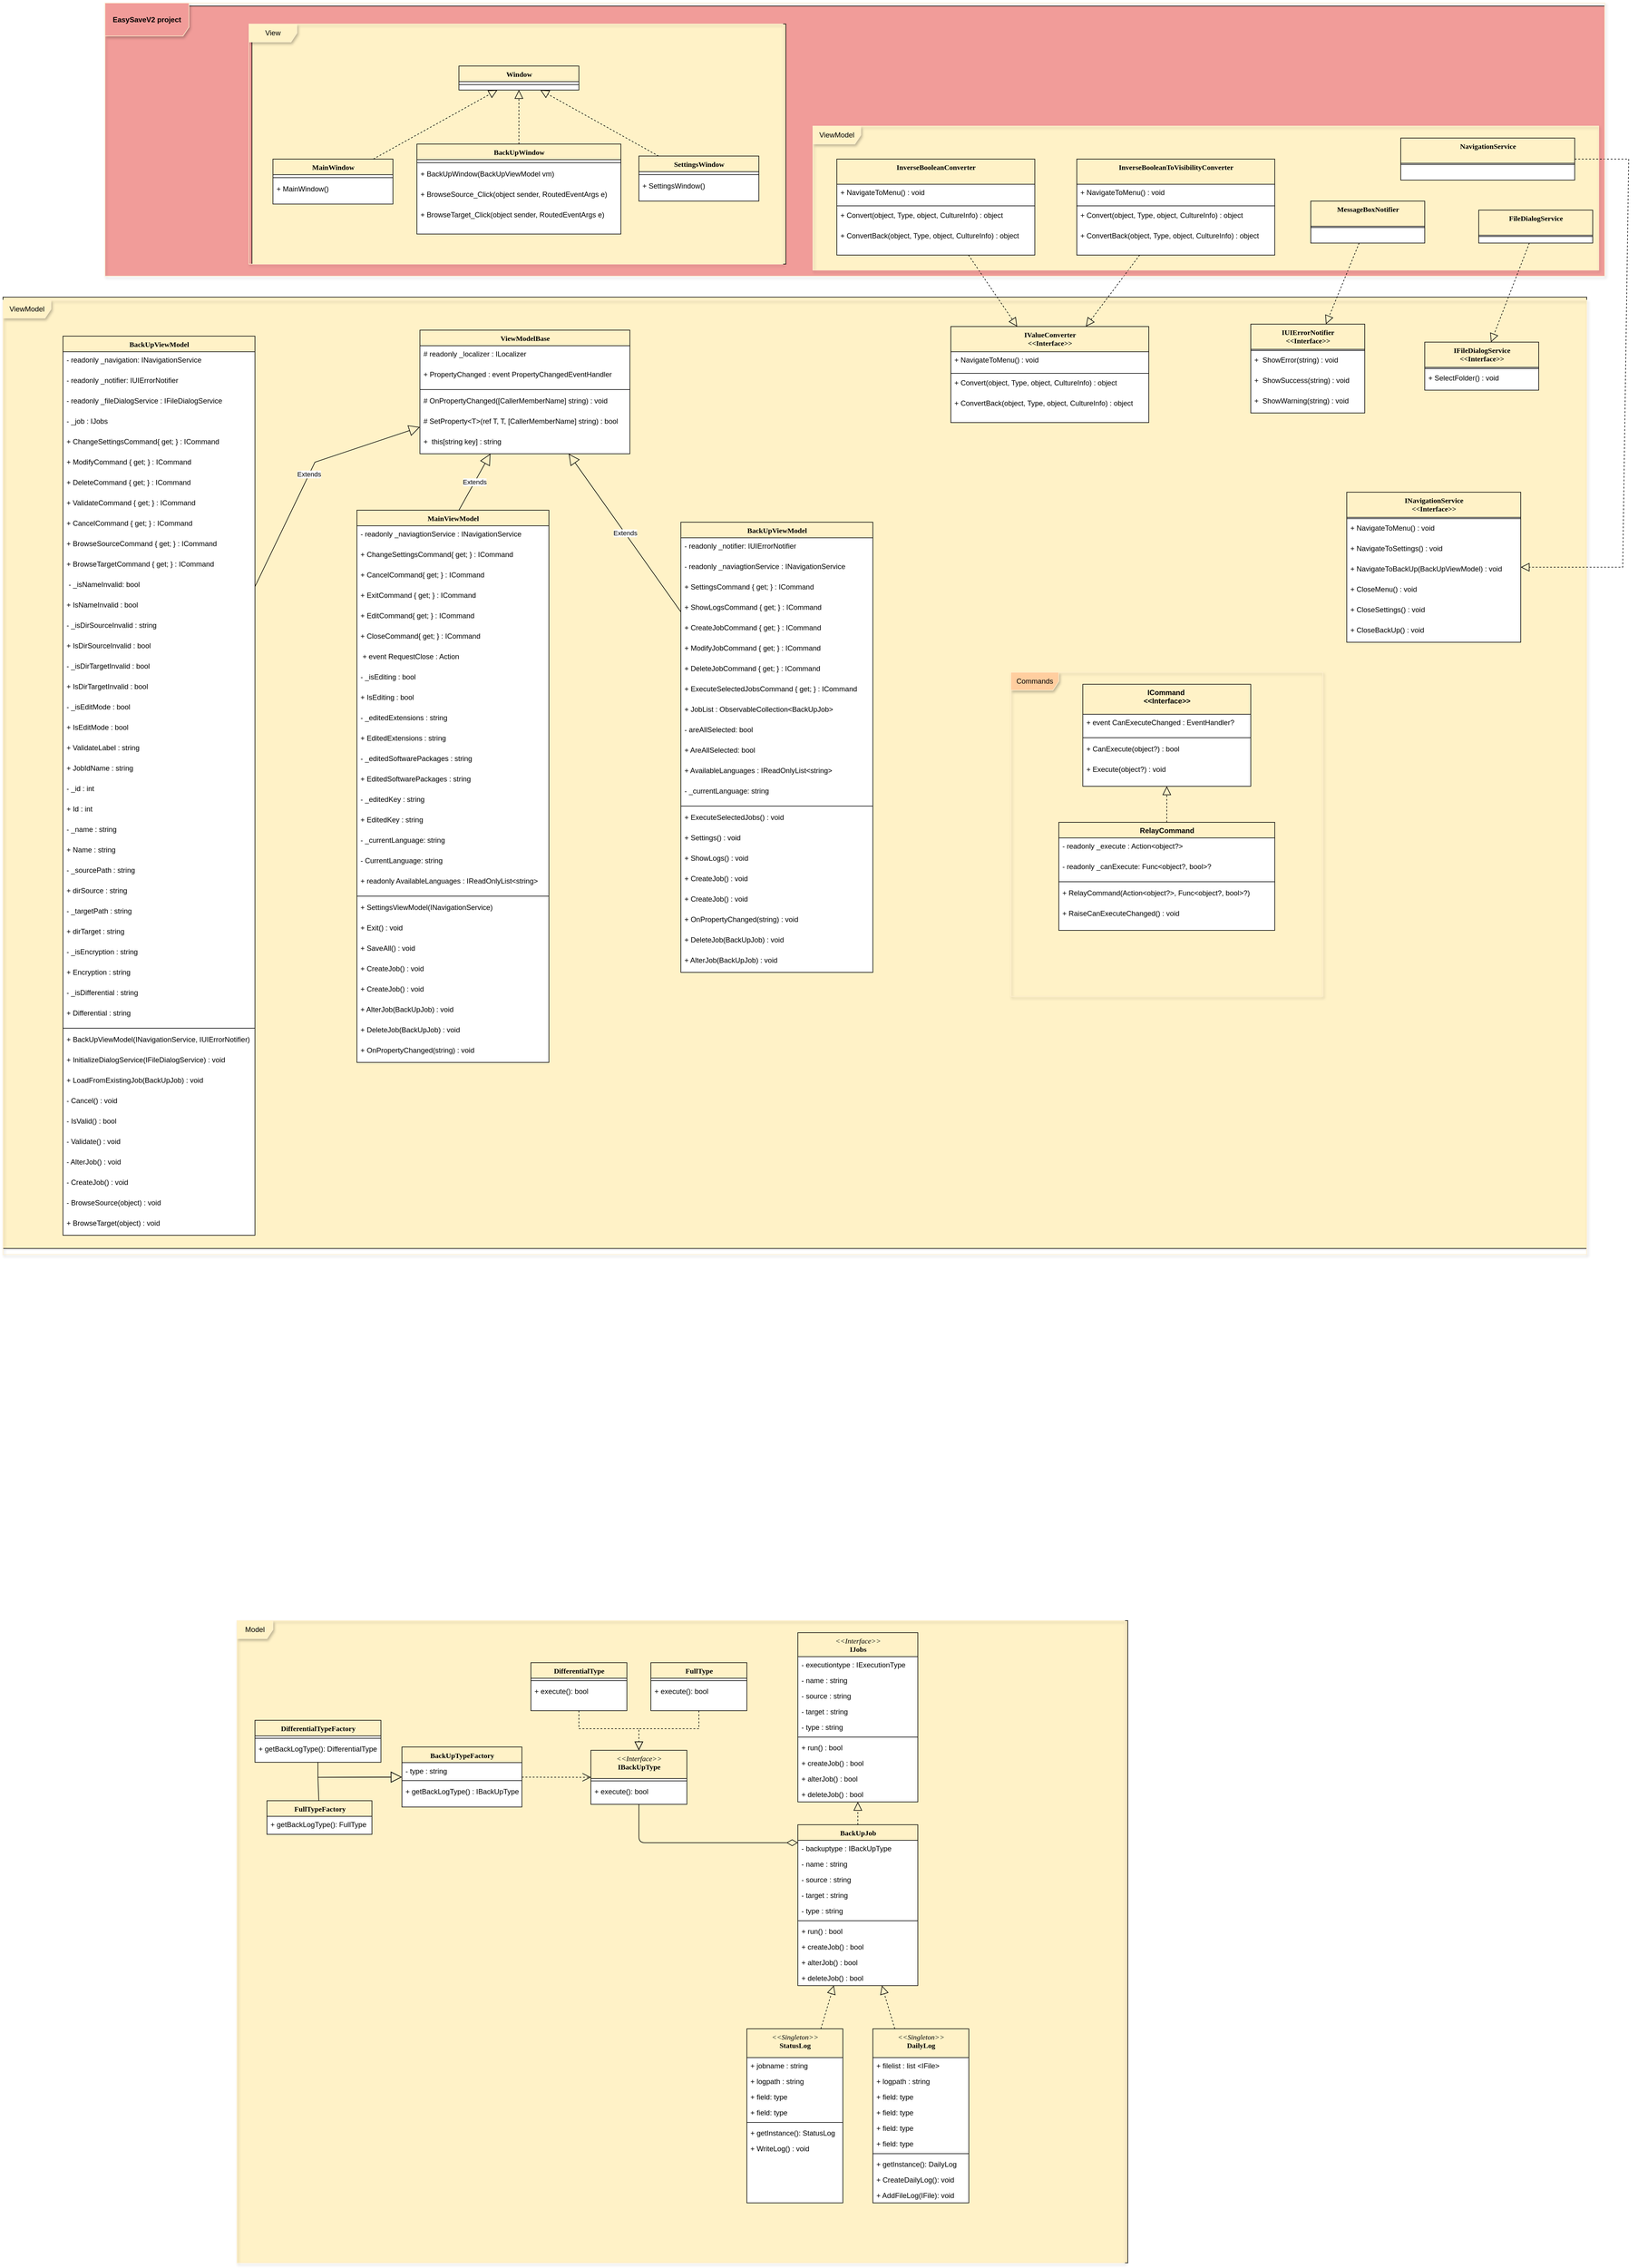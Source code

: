 <mxfile version="22.0.3" type="device">
  <diagram name="Page-1" id="9f46799a-70d6-7492-0946-bef42562c5a5">
    <mxGraphModel dx="6196" dy="4970" grid="1" gridSize="10" guides="1" tooltips="1" connect="1" arrows="1" fold="1" page="1" pageScale="1" pageWidth="1100" pageHeight="850" background="none" math="0" shadow="0">
      <root>
        <mxCell id="0" />
        <mxCell id="1" parent="0" />
        <mxCell id="8m_SzLdECYq5h24U5q7m-221" value="" style="whiteSpace=wrap;html=1;fillColor=#F19C99;" vertex="1" parent="1">
          <mxGeometry x="-500" y="-1760" width="2500" height="450" as="geometry" />
        </mxCell>
        <mxCell id="8m_SzLdECYq5h24U5q7m-222" value="" style="whiteSpace=wrap;html=1;fillColor=#FFF2C7;" vertex="1" parent="1">
          <mxGeometry x="680" y="-1560" width="1310" height="240" as="geometry" />
        </mxCell>
        <mxCell id="a5qGw5WAIlKBjk8DeZCX-182" value="" style="whiteSpace=wrap;html=1;fillColor=#FFF2C7;" parent="1" vertex="1">
          <mxGeometry x="-255" y="-1730" width="890" height="400" as="geometry" />
        </mxCell>
        <mxCell id="a5qGw5WAIlKBjk8DeZCX-183" value="View" style="shape=umlFrame;whiteSpace=wrap;html=1;pointerEvents=0;strokeColor=#FFF0CF;fillColor=#FFF2C7;shadow=1;width=80;height=30;" parent="1" vertex="1">
          <mxGeometry x="-260" y="-1730" width="890" height="400" as="geometry" />
        </mxCell>
        <mxCell id="a5qGw5WAIlKBjk8DeZCX-175" value="" style="whiteSpace=wrap;html=1;fillColor=#FFF2C7;" parent="1" vertex="1">
          <mxGeometry x="-280" y="930" width="1485" height="1070" as="geometry" />
        </mxCell>
        <mxCell id="a5qGw5WAIlKBjk8DeZCX-176" value="Model" style="shape=umlFrame;whiteSpace=wrap;html=1;pointerEvents=0;strokeColor=#FFF0CF;fillColor=#FFF2C7;shadow=1;" parent="1" vertex="1">
          <mxGeometry x="-280" y="930" width="1480" height="1070" as="geometry" />
        </mxCell>
        <mxCell id="a5qGw5WAIlKBjk8DeZCX-173" value="" style="whiteSpace=wrap;html=1;fillColor=#FFF2C7;" parent="1" vertex="1">
          <mxGeometry x="-670" y="-1275" width="2640" height="1585" as="geometry" />
        </mxCell>
        <mxCell id="78961159f06e98e8-17" value="&lt;i style=&quot;font-weight: normal;&quot;&gt;&amp;lt;&amp;lt;Interface&amp;gt;&amp;gt;&lt;br&gt;&lt;/i&gt;IBackUpType" style="swimlane;html=1;fontStyle=1;align=center;verticalAlign=top;childLayout=stackLayout;horizontal=1;startSize=47;horizontalStack=0;resizeParent=1;resizeLast=0;collapsible=1;marginBottom=0;swimlaneFillColor=#ffffff;rounded=0;shadow=0;comic=0;labelBackgroundColor=none;strokeWidth=1;fillColor=none;fontFamily=Verdana;fontSize=12" parent="1" vertex="1">
          <mxGeometry x="310" y="1146" width="160" height="90" as="geometry" />
        </mxCell>
        <mxCell id="78961159f06e98e8-19" value="" style="line;html=1;strokeWidth=1;fillColor=none;align=left;verticalAlign=middle;spacingTop=-1;spacingLeft=3;spacingRight=3;rotatable=0;labelPosition=right;points=[];portConstraint=eastwest;" parent="78961159f06e98e8-17" vertex="1">
          <mxGeometry y="47" width="160" height="8" as="geometry" />
        </mxCell>
        <mxCell id="78961159f06e98e8-20" value="+ execute(): bool" style="text;html=1;strokeColor=none;fillColor=none;align=left;verticalAlign=top;spacingLeft=4;spacingRight=4;whiteSpace=wrap;overflow=hidden;rotatable=0;points=[[0,0.5],[1,0.5]];portConstraint=eastwest;" parent="78961159f06e98e8-17" vertex="1">
          <mxGeometry y="55" width="160" height="25" as="geometry" />
        </mxCell>
        <mxCell id="78961159f06e98e8-30" value="BackUpJob" style="swimlane;html=1;fontStyle=1;align=center;verticalAlign=top;childLayout=stackLayout;horizontal=1;startSize=26;horizontalStack=0;resizeParent=1;resizeLast=0;collapsible=1;marginBottom=0;swimlaneFillColor=#ffffff;rounded=0;shadow=0;comic=0;labelBackgroundColor=none;strokeWidth=1;fillColor=none;fontFamily=Verdana;fontSize=12" parent="1" vertex="1">
          <mxGeometry x="655" y="1270" width="200" height="268" as="geometry" />
        </mxCell>
        <mxCell id="78961159f06e98e8-31" value="- backuptype : IBackUpType" style="text;html=1;strokeColor=none;fillColor=none;align=left;verticalAlign=top;spacingLeft=4;spacingRight=4;whiteSpace=wrap;overflow=hidden;rotatable=0;points=[[0,0.5],[1,0.5]];portConstraint=eastwest;" parent="78961159f06e98e8-30" vertex="1">
          <mxGeometry y="26" width="200" height="26" as="geometry" />
        </mxCell>
        <mxCell id="78961159f06e98e8-32" value="- name : string" style="text;html=1;strokeColor=none;fillColor=none;align=left;verticalAlign=top;spacingLeft=4;spacingRight=4;whiteSpace=wrap;overflow=hidden;rotatable=0;points=[[0,0.5],[1,0.5]];portConstraint=eastwest;" parent="78961159f06e98e8-30" vertex="1">
          <mxGeometry y="52" width="200" height="26" as="geometry" />
        </mxCell>
        <mxCell id="78961159f06e98e8-33" value="- source : string" style="text;html=1;strokeColor=none;fillColor=none;align=left;verticalAlign=top;spacingLeft=4;spacingRight=4;whiteSpace=wrap;overflow=hidden;rotatable=0;points=[[0,0.5],[1,0.5]];portConstraint=eastwest;" parent="78961159f06e98e8-30" vertex="1">
          <mxGeometry y="78" width="200" height="26" as="geometry" />
        </mxCell>
        <mxCell id="78961159f06e98e8-34" value="- target : string" style="text;html=1;strokeColor=none;fillColor=none;align=left;verticalAlign=top;spacingLeft=4;spacingRight=4;whiteSpace=wrap;overflow=hidden;rotatable=0;points=[[0,0.5],[1,0.5]];portConstraint=eastwest;" parent="78961159f06e98e8-30" vertex="1">
          <mxGeometry y="104" width="200" height="26" as="geometry" />
        </mxCell>
        <mxCell id="78961159f06e98e8-36" value="- type : string" style="text;html=1;strokeColor=none;fillColor=none;align=left;verticalAlign=top;spacingLeft=4;spacingRight=4;whiteSpace=wrap;overflow=hidden;rotatable=0;points=[[0,0.5],[1,0.5]];portConstraint=eastwest;" parent="78961159f06e98e8-30" vertex="1">
          <mxGeometry y="130" width="200" height="26" as="geometry" />
        </mxCell>
        <mxCell id="78961159f06e98e8-38" value="" style="line;html=1;strokeWidth=1;fillColor=none;align=left;verticalAlign=middle;spacingTop=-1;spacingLeft=3;spacingRight=3;rotatable=0;labelPosition=right;points=[];portConstraint=eastwest;" parent="78961159f06e98e8-30" vertex="1">
          <mxGeometry y="156" width="200" height="8" as="geometry" />
        </mxCell>
        <mxCell id="78961159f06e98e8-39" value="+ run() : bool" style="text;html=1;strokeColor=none;fillColor=none;align=left;verticalAlign=top;spacingLeft=4;spacingRight=4;whiteSpace=wrap;overflow=hidden;rotatable=0;points=[[0,0.5],[1,0.5]];portConstraint=eastwest;" parent="78961159f06e98e8-30" vertex="1">
          <mxGeometry y="164" width="200" height="26" as="geometry" />
        </mxCell>
        <mxCell id="a5qGw5WAIlKBjk8DeZCX-91" value="+ createJob() : bool" style="text;html=1;strokeColor=none;fillColor=none;align=left;verticalAlign=top;spacingLeft=4;spacingRight=4;whiteSpace=wrap;overflow=hidden;rotatable=0;points=[[0,0.5],[1,0.5]];portConstraint=eastwest;" parent="78961159f06e98e8-30" vertex="1">
          <mxGeometry y="190" width="200" height="26" as="geometry" />
        </mxCell>
        <mxCell id="a5qGw5WAIlKBjk8DeZCX-22" value="+ alterJob() : bool" style="text;html=1;strokeColor=none;fillColor=none;align=left;verticalAlign=top;spacingLeft=4;spacingRight=4;whiteSpace=wrap;overflow=hidden;rotatable=0;points=[[0,0.5],[1,0.5]];portConstraint=eastwest;" parent="78961159f06e98e8-30" vertex="1">
          <mxGeometry y="216" width="200" height="26" as="geometry" />
        </mxCell>
        <mxCell id="a5qGw5WAIlKBjk8DeZCX-23" value="+ deleteJob() : bool" style="text;html=1;strokeColor=none;fillColor=none;align=left;verticalAlign=top;spacingLeft=4;spacingRight=4;whiteSpace=wrap;overflow=hidden;rotatable=0;points=[[0,0.5],[1,0.5]];portConstraint=eastwest;" parent="78961159f06e98e8-30" vertex="1">
          <mxGeometry y="242" width="200" height="26" as="geometry" />
        </mxCell>
        <mxCell id="78961159f06e98e8-43" value="DifferentialType" style="swimlane;html=1;fontStyle=1;align=center;verticalAlign=top;childLayout=stackLayout;horizontal=1;startSize=26;horizontalStack=0;resizeParent=1;resizeLast=0;collapsible=1;marginBottom=0;swimlaneFillColor=#ffffff;rounded=0;shadow=0;comic=0;labelBackgroundColor=none;strokeWidth=1;fillColor=none;fontFamily=Verdana;fontSize=12" parent="1" vertex="1">
          <mxGeometry x="210" y="1000" width="160" height="80" as="geometry" />
        </mxCell>
        <mxCell id="78961159f06e98e8-51" value="" style="line;html=1;strokeWidth=1;fillColor=none;align=left;verticalAlign=middle;spacingTop=-1;spacingLeft=3;spacingRight=3;rotatable=0;labelPosition=right;points=[];portConstraint=eastwest;" parent="78961159f06e98e8-43" vertex="1">
          <mxGeometry y="26" width="160" height="8" as="geometry" />
        </mxCell>
        <mxCell id="78961159f06e98e8-52" value="+ execute(): bool" style="text;html=1;strokeColor=none;fillColor=none;align=left;verticalAlign=top;spacingLeft=4;spacingRight=4;whiteSpace=wrap;overflow=hidden;rotatable=0;points=[[0,0.5],[1,0.5]];portConstraint=eastwest;" parent="78961159f06e98e8-43" vertex="1">
          <mxGeometry y="34" width="160" height="26" as="geometry" />
        </mxCell>
        <mxCell id="78961159f06e98e8-69" value="&lt;i style=&quot;font-weight: normal;&quot;&gt;&amp;lt;&amp;lt;Singleton&amp;gt;&amp;gt;&lt;br&gt;&lt;/i&gt;DailyLog" style="swimlane;html=1;fontStyle=1;align=center;verticalAlign=top;childLayout=stackLayout;horizontal=1;startSize=48;horizontalStack=0;resizeParent=1;resizeLast=0;collapsible=1;marginBottom=0;swimlaneFillColor=#ffffff;rounded=0;shadow=0;comic=0;labelBackgroundColor=none;strokeWidth=1;fillColor=none;fontFamily=Verdana;fontSize=12" parent="1" vertex="1">
          <mxGeometry x="780" y="1610" width="160" height="290" as="geometry" />
        </mxCell>
        <mxCell id="78961159f06e98e8-70" value="+ filelist : list &amp;lt;IFile&amp;gt;" style="text;html=1;strokeColor=none;fillColor=none;align=left;verticalAlign=top;spacingLeft=4;spacingRight=4;whiteSpace=wrap;overflow=hidden;rotatable=0;points=[[0,0.5],[1,0.5]];portConstraint=eastwest;" parent="78961159f06e98e8-69" vertex="1">
          <mxGeometry y="48" width="160" height="26" as="geometry" />
        </mxCell>
        <mxCell id="78961159f06e98e8-71" value="+ logpath : string" style="text;html=1;strokeColor=none;fillColor=none;align=left;verticalAlign=top;spacingLeft=4;spacingRight=4;whiteSpace=wrap;overflow=hidden;rotatable=0;points=[[0,0.5],[1,0.5]];portConstraint=eastwest;" parent="78961159f06e98e8-69" vertex="1">
          <mxGeometry y="74" width="160" height="26" as="geometry" />
        </mxCell>
        <mxCell id="78961159f06e98e8-72" value="+ field: type" style="text;html=1;strokeColor=none;fillColor=none;align=left;verticalAlign=top;spacingLeft=4;spacingRight=4;whiteSpace=wrap;overflow=hidden;rotatable=0;points=[[0,0.5],[1,0.5]];portConstraint=eastwest;" parent="78961159f06e98e8-69" vertex="1">
          <mxGeometry y="100" width="160" height="26" as="geometry" />
        </mxCell>
        <mxCell id="78961159f06e98e8-74" value="+ field: type" style="text;html=1;strokeColor=none;fillColor=none;align=left;verticalAlign=top;spacingLeft=4;spacingRight=4;whiteSpace=wrap;overflow=hidden;rotatable=0;points=[[0,0.5],[1,0.5]];portConstraint=eastwest;" parent="78961159f06e98e8-69" vertex="1">
          <mxGeometry y="126" width="160" height="26" as="geometry" />
        </mxCell>
        <mxCell id="78961159f06e98e8-75" value="+ field: type" style="text;html=1;strokeColor=none;fillColor=none;align=left;verticalAlign=top;spacingLeft=4;spacingRight=4;whiteSpace=wrap;overflow=hidden;rotatable=0;points=[[0,0.5],[1,0.5]];portConstraint=eastwest;" parent="78961159f06e98e8-69" vertex="1">
          <mxGeometry y="152" width="160" height="26" as="geometry" />
        </mxCell>
        <mxCell id="78961159f06e98e8-76" value="+ field: type" style="text;html=1;strokeColor=none;fillColor=none;align=left;verticalAlign=top;spacingLeft=4;spacingRight=4;whiteSpace=wrap;overflow=hidden;rotatable=0;points=[[0,0.5],[1,0.5]];portConstraint=eastwest;" parent="78961159f06e98e8-69" vertex="1">
          <mxGeometry y="178" width="160" height="26" as="geometry" />
        </mxCell>
        <mxCell id="78961159f06e98e8-77" value="" style="line;html=1;strokeWidth=1;fillColor=none;align=left;verticalAlign=middle;spacingTop=-1;spacingLeft=3;spacingRight=3;rotatable=0;labelPosition=right;points=[];portConstraint=eastwest;" parent="78961159f06e98e8-69" vertex="1">
          <mxGeometry y="204" width="160" height="8" as="geometry" />
        </mxCell>
        <mxCell id="78961159f06e98e8-78" value="+ getInstance(): DailyLog" style="text;html=1;strokeColor=none;fillColor=none;align=left;verticalAlign=top;spacingLeft=4;spacingRight=4;whiteSpace=wrap;overflow=hidden;rotatable=0;points=[[0,0.5],[1,0.5]];portConstraint=eastwest;" parent="78961159f06e98e8-69" vertex="1">
          <mxGeometry y="212" width="160" height="26" as="geometry" />
        </mxCell>
        <mxCell id="78961159f06e98e8-80" value="+ CreateDailyLog(): void" style="text;html=1;strokeColor=none;fillColor=none;align=left;verticalAlign=top;spacingLeft=4;spacingRight=4;whiteSpace=wrap;overflow=hidden;rotatable=0;points=[[0,0.5],[1,0.5]];portConstraint=eastwest;" parent="78961159f06e98e8-69" vertex="1">
          <mxGeometry y="238" width="160" height="26" as="geometry" />
        </mxCell>
        <mxCell id="a5qGw5WAIlKBjk8DeZCX-3" value="+ AddFileLog(IFile): void" style="text;html=1;strokeColor=none;fillColor=none;align=left;verticalAlign=top;spacingLeft=4;spacingRight=4;whiteSpace=wrap;overflow=hidden;rotatable=0;points=[[0,0.5],[1,0.5]];portConstraint=eastwest;" parent="78961159f06e98e8-69" vertex="1">
          <mxGeometry y="264" width="160" height="26" as="geometry" />
        </mxCell>
        <mxCell id="78961159f06e98e8-121" style="edgeStyle=elbowEdgeStyle;html=1;labelBackgroundColor=none;startFill=0;startSize=8;endArrow=diamondThin;endFill=0;endSize=16;fontFamily=Verdana;fontSize=12;elbow=vertical;" parent="1" source="78961159f06e98e8-17" target="78961159f06e98e8-31" edge="1">
          <mxGeometry relative="1" as="geometry">
            <mxPoint x="475" y="1436.882" as="sourcePoint" />
            <Array as="points">
              <mxPoint x="530" y="1300" />
            </Array>
          </mxGeometry>
        </mxCell>
        <mxCell id="a5qGw5WAIlKBjk8DeZCX-5" value="" style="endArrow=block;dashed=1;endFill=0;endSize=12;html=1;rounded=0;" parent="1" source="78961159f06e98e8-43" target="78961159f06e98e8-17" edge="1">
          <mxGeometry width="160" relative="1" as="geometry">
            <mxPoint x="370" y="1413" as="sourcePoint" />
            <mxPoint x="380" y="1253" as="targetPoint" />
            <Array as="points">
              <mxPoint x="290" y="1110" />
              <mxPoint x="390" y="1110" />
            </Array>
          </mxGeometry>
        </mxCell>
        <mxCell id="a5qGw5WAIlKBjk8DeZCX-6" value="FullType" style="swimlane;html=1;fontStyle=1;align=center;verticalAlign=top;childLayout=stackLayout;horizontal=1;startSize=26;horizontalStack=0;resizeParent=1;resizeLast=0;collapsible=1;marginBottom=0;swimlaneFillColor=#ffffff;rounded=0;shadow=0;comic=0;labelBackgroundColor=none;strokeWidth=1;fillColor=none;fontFamily=Verdana;fontSize=12" parent="1" vertex="1">
          <mxGeometry x="410" y="1000" width="160" height="80" as="geometry" />
        </mxCell>
        <mxCell id="a5qGw5WAIlKBjk8DeZCX-7" value="" style="line;html=1;strokeWidth=1;fillColor=none;align=left;verticalAlign=middle;spacingTop=-1;spacingLeft=3;spacingRight=3;rotatable=0;labelPosition=right;points=[];portConstraint=eastwest;" parent="a5qGw5WAIlKBjk8DeZCX-6" vertex="1">
          <mxGeometry y="26" width="160" height="8" as="geometry" />
        </mxCell>
        <mxCell id="a5qGw5WAIlKBjk8DeZCX-8" value="+ execute(): bool" style="text;html=1;strokeColor=none;fillColor=none;align=left;verticalAlign=top;spacingLeft=4;spacingRight=4;whiteSpace=wrap;overflow=hidden;rotatable=0;points=[[0,0.5],[1,0.5]];portConstraint=eastwest;" parent="a5qGw5WAIlKBjk8DeZCX-6" vertex="1">
          <mxGeometry y="34" width="160" height="26" as="geometry" />
        </mxCell>
        <mxCell id="a5qGw5WAIlKBjk8DeZCX-9" value="" style="endArrow=block;dashed=1;endFill=0;endSize=12;html=1;rounded=0;" parent="1" source="a5qGw5WAIlKBjk8DeZCX-6" target="78961159f06e98e8-17" edge="1">
          <mxGeometry width="160" relative="1" as="geometry">
            <mxPoint x="294" y="1293" as="sourcePoint" />
            <mxPoint x="380" y="1253" as="targetPoint" />
            <Array as="points">
              <mxPoint x="490" y="1110" />
              <mxPoint x="390" y="1110" />
            </Array>
          </mxGeometry>
        </mxCell>
        <mxCell id="a5qGw5WAIlKBjk8DeZCX-11" value="BackUpTypeFactory" style="swimlane;html=1;fontStyle=1;align=center;verticalAlign=top;childLayout=stackLayout;horizontal=1;startSize=26;horizontalStack=0;resizeParent=1;resizeLast=0;collapsible=1;marginBottom=0;swimlaneFillColor=#ffffff;rounded=0;shadow=0;comic=0;labelBackgroundColor=none;strokeWidth=1;fillColor=none;fontFamily=Verdana;fontSize=12" parent="1" vertex="1">
          <mxGeometry x="-5" y="1140.5" width="200" height="100" as="geometry" />
        </mxCell>
        <mxCell id="a5qGw5WAIlKBjk8DeZCX-16" value="- type : string" style="text;html=1;strokeColor=none;fillColor=none;align=left;verticalAlign=top;spacingLeft=4;spacingRight=4;whiteSpace=wrap;overflow=hidden;rotatable=0;points=[[0,0.5],[1,0.5]];portConstraint=eastwest;" parent="a5qGw5WAIlKBjk8DeZCX-11" vertex="1">
          <mxGeometry y="26" width="200" height="26" as="geometry" />
        </mxCell>
        <mxCell id="a5qGw5WAIlKBjk8DeZCX-17" value="" style="line;html=1;strokeWidth=1;fillColor=none;align=left;verticalAlign=middle;spacingTop=-1;spacingLeft=3;spacingRight=3;rotatable=0;labelPosition=right;points=[];portConstraint=eastwest;" parent="a5qGw5WAIlKBjk8DeZCX-11" vertex="1">
          <mxGeometry y="52" width="200" height="8" as="geometry" />
        </mxCell>
        <mxCell id="a5qGw5WAIlKBjk8DeZCX-18" value="+ getBackLogType() : IBackUpType" style="text;html=1;strokeColor=none;fillColor=none;align=left;verticalAlign=top;spacingLeft=4;spacingRight=4;whiteSpace=wrap;overflow=hidden;rotatable=0;points=[[0,0.5],[1,0.5]];portConstraint=eastwest;" parent="a5qGw5WAIlKBjk8DeZCX-11" vertex="1">
          <mxGeometry y="60" width="200" height="36" as="geometry" />
        </mxCell>
        <mxCell id="a5qGw5WAIlKBjk8DeZCX-24" value="&lt;span style=&quot;font-weight: normal;&quot;&gt;&lt;i&gt;&amp;lt;&amp;lt;Interface&amp;gt;&amp;gt;&lt;br&gt;&lt;/i&gt;&lt;/span&gt;IJobs" style="swimlane;html=1;fontStyle=1;align=center;verticalAlign=top;childLayout=stackLayout;horizontal=1;startSize=40;horizontalStack=0;resizeParent=1;resizeLast=0;collapsible=1;marginBottom=0;swimlaneFillColor=#ffffff;rounded=0;shadow=0;comic=0;labelBackgroundColor=none;strokeWidth=1;fillColor=none;fontFamily=Verdana;fontSize=12" parent="1" vertex="1">
          <mxGeometry x="655" y="950" width="200" height="282" as="geometry" />
        </mxCell>
        <mxCell id="a5qGw5WAIlKBjk8DeZCX-25" value="- executiontype : IExecutionType" style="text;html=1;strokeColor=none;fillColor=none;align=left;verticalAlign=top;spacingLeft=4;spacingRight=4;whiteSpace=wrap;overflow=hidden;rotatable=0;points=[[0,0.5],[1,0.5]];portConstraint=eastwest;" parent="a5qGw5WAIlKBjk8DeZCX-24" vertex="1">
          <mxGeometry y="40" width="200" height="26" as="geometry" />
        </mxCell>
        <mxCell id="a5qGw5WAIlKBjk8DeZCX-26" value="- name : string" style="text;html=1;strokeColor=none;fillColor=none;align=left;verticalAlign=top;spacingLeft=4;spacingRight=4;whiteSpace=wrap;overflow=hidden;rotatable=0;points=[[0,0.5],[1,0.5]];portConstraint=eastwest;" parent="a5qGw5WAIlKBjk8DeZCX-24" vertex="1">
          <mxGeometry y="66" width="200" height="26" as="geometry" />
        </mxCell>
        <mxCell id="a5qGw5WAIlKBjk8DeZCX-27" value="- source : string" style="text;html=1;strokeColor=none;fillColor=none;align=left;verticalAlign=top;spacingLeft=4;spacingRight=4;whiteSpace=wrap;overflow=hidden;rotatable=0;points=[[0,0.5],[1,0.5]];portConstraint=eastwest;" parent="a5qGw5WAIlKBjk8DeZCX-24" vertex="1">
          <mxGeometry y="92" width="200" height="26" as="geometry" />
        </mxCell>
        <mxCell id="a5qGw5WAIlKBjk8DeZCX-28" value="- target : string" style="text;html=1;strokeColor=none;fillColor=none;align=left;verticalAlign=top;spacingLeft=4;spacingRight=4;whiteSpace=wrap;overflow=hidden;rotatable=0;points=[[0,0.5],[1,0.5]];portConstraint=eastwest;" parent="a5qGw5WAIlKBjk8DeZCX-24" vertex="1">
          <mxGeometry y="118" width="200" height="26" as="geometry" />
        </mxCell>
        <mxCell id="a5qGw5WAIlKBjk8DeZCX-29" value="- type : string" style="text;html=1;strokeColor=none;fillColor=none;align=left;verticalAlign=top;spacingLeft=4;spacingRight=4;whiteSpace=wrap;overflow=hidden;rotatable=0;points=[[0,0.5],[1,0.5]];portConstraint=eastwest;" parent="a5qGw5WAIlKBjk8DeZCX-24" vertex="1">
          <mxGeometry y="144" width="200" height="26" as="geometry" />
        </mxCell>
        <mxCell id="a5qGw5WAIlKBjk8DeZCX-30" value="" style="line;html=1;strokeWidth=1;fillColor=none;align=left;verticalAlign=middle;spacingTop=-1;spacingLeft=3;spacingRight=3;rotatable=0;labelPosition=right;points=[];portConstraint=eastwest;" parent="a5qGw5WAIlKBjk8DeZCX-24" vertex="1">
          <mxGeometry y="170" width="200" height="8" as="geometry" />
        </mxCell>
        <mxCell id="a5qGw5WAIlKBjk8DeZCX-31" value="+ run() : bool" style="text;html=1;strokeColor=none;fillColor=none;align=left;verticalAlign=top;spacingLeft=4;spacingRight=4;whiteSpace=wrap;overflow=hidden;rotatable=0;points=[[0,0.5],[1,0.5]];portConstraint=eastwest;" parent="a5qGw5WAIlKBjk8DeZCX-24" vertex="1">
          <mxGeometry y="178" width="200" height="26" as="geometry" />
        </mxCell>
        <mxCell id="a5qGw5WAIlKBjk8DeZCX-90" value="+ createJob() : bool" style="text;html=1;strokeColor=none;fillColor=none;align=left;verticalAlign=top;spacingLeft=4;spacingRight=4;whiteSpace=wrap;overflow=hidden;rotatable=0;points=[[0,0.5],[1,0.5]];portConstraint=eastwest;" parent="a5qGw5WAIlKBjk8DeZCX-24" vertex="1">
          <mxGeometry y="204" width="200" height="26" as="geometry" />
        </mxCell>
        <mxCell id="a5qGw5WAIlKBjk8DeZCX-32" value="+ alterJob() : bool" style="text;html=1;strokeColor=none;fillColor=none;align=left;verticalAlign=top;spacingLeft=4;spacingRight=4;whiteSpace=wrap;overflow=hidden;rotatable=0;points=[[0,0.5],[1,0.5]];portConstraint=eastwest;" parent="a5qGw5WAIlKBjk8DeZCX-24" vertex="1">
          <mxGeometry y="230" width="200" height="26" as="geometry" />
        </mxCell>
        <mxCell id="a5qGw5WAIlKBjk8DeZCX-33" value="+ deleteJob() : bool" style="text;html=1;strokeColor=none;fillColor=none;align=left;verticalAlign=top;spacingLeft=4;spacingRight=4;whiteSpace=wrap;overflow=hidden;rotatable=0;points=[[0,0.5],[1,0.5]];portConstraint=eastwest;" parent="a5qGw5WAIlKBjk8DeZCX-24" vertex="1">
          <mxGeometry y="256" width="200" height="26" as="geometry" />
        </mxCell>
        <mxCell id="a5qGw5WAIlKBjk8DeZCX-34" value="" style="endArrow=block;dashed=1;endFill=0;endSize=12;html=1;rounded=0;entryX=0.5;entryY=1;entryDx=0;entryDy=0;exitX=0.5;exitY=0;exitDx=0;exitDy=0;" parent="1" source="78961159f06e98e8-30" target="a5qGw5WAIlKBjk8DeZCX-24" edge="1">
          <mxGeometry width="160" relative="1" as="geometry">
            <mxPoint x="750" y="1227" as="sourcePoint" />
            <mxPoint x="786" y="1200" as="targetPoint" />
          </mxGeometry>
        </mxCell>
        <mxCell id="a5qGw5WAIlKBjk8DeZCX-36" value="DifferentialTypeFactory" style="swimlane;html=1;fontStyle=1;align=center;verticalAlign=top;childLayout=stackLayout;horizontal=1;startSize=26;horizontalStack=0;resizeParent=1;resizeLast=0;collapsible=1;marginBottom=0;swimlaneFillColor=#ffffff;rounded=0;shadow=0;comic=0;labelBackgroundColor=none;strokeWidth=1;fillColor=none;fontFamily=Verdana;fontSize=12" parent="1" vertex="1">
          <mxGeometry x="-250" y="1096" width="210" height="70" as="geometry" />
        </mxCell>
        <mxCell id="a5qGw5WAIlKBjk8DeZCX-37" value="" style="line;html=1;strokeWidth=1;fillColor=none;align=left;verticalAlign=middle;spacingTop=-1;spacingLeft=3;spacingRight=3;rotatable=0;labelPosition=right;points=[];portConstraint=eastwest;" parent="a5qGw5WAIlKBjk8DeZCX-36" vertex="1">
          <mxGeometry y="26" width="210" height="8" as="geometry" />
        </mxCell>
        <mxCell id="a5qGw5WAIlKBjk8DeZCX-38" value="+ getBackLogType(): DifferentialType" style="text;html=1;strokeColor=none;fillColor=none;align=left;verticalAlign=top;spacingLeft=4;spacingRight=4;whiteSpace=wrap;overflow=hidden;rotatable=0;points=[[0,0.5],[1,0.5]];portConstraint=eastwest;" parent="a5qGw5WAIlKBjk8DeZCX-36" vertex="1">
          <mxGeometry y="34" width="210" height="36" as="geometry" />
        </mxCell>
        <mxCell id="a5qGw5WAIlKBjk8DeZCX-39" value="FullTypeFactory" style="swimlane;html=1;fontStyle=1;align=center;verticalAlign=top;childLayout=stackLayout;horizontal=1;startSize=26;horizontalStack=0;resizeParent=1;resizeLast=0;collapsible=1;marginBottom=0;swimlaneFillColor=#ffffff;rounded=0;shadow=0;comic=0;labelBackgroundColor=none;strokeWidth=1;fillColor=none;fontFamily=Verdana;fontSize=12" parent="1" vertex="1">
          <mxGeometry x="-230" y="1230" width="175" height="56" as="geometry" />
        </mxCell>
        <mxCell id="a5qGw5WAIlKBjk8DeZCX-41" value="+ getBackLogType(): FullType" style="text;html=1;strokeColor=none;fillColor=none;align=left;verticalAlign=top;spacingLeft=4;spacingRight=4;whiteSpace=wrap;overflow=hidden;rotatable=0;points=[[0,0.5],[1,0.5]];portConstraint=eastwest;" parent="a5qGw5WAIlKBjk8DeZCX-39" vertex="1">
          <mxGeometry y="26" width="175" height="26" as="geometry" />
        </mxCell>
        <mxCell id="a5qGw5WAIlKBjk8DeZCX-43" value="&lt;br&gt;" style="endArrow=block;endSize=16;endFill=0;html=1;rounded=0;" parent="1" source="a5qGw5WAIlKBjk8DeZCX-39" target="a5qGw5WAIlKBjk8DeZCX-11" edge="1">
          <mxGeometry width="160" relative="1" as="geometry">
            <mxPoint x="-10" y="1427.5" as="sourcePoint" />
            <mxPoint x="115" y="1396.5" as="targetPoint" />
            <Array as="points">
              <mxPoint x="-145" y="1191" />
            </Array>
          </mxGeometry>
        </mxCell>
        <mxCell id="a5qGw5WAIlKBjk8DeZCX-44" value="&lt;br&gt;" style="endArrow=open;endSize=12;dashed=1;html=1;rounded=0;entryX=0;entryY=0.5;entryDx=0;entryDy=0;" parent="1" source="a5qGw5WAIlKBjk8DeZCX-11" target="78961159f06e98e8-17" edge="1">
          <mxGeometry x="0.002" width="160" relative="1" as="geometry">
            <mxPoint x="385" y="1276" as="sourcePoint" />
            <mxPoint x="545" y="1276" as="targetPoint" />
            <mxPoint as="offset" />
          </mxGeometry>
        </mxCell>
        <mxCell id="a5qGw5WAIlKBjk8DeZCX-56" value="&lt;i style=&quot;font-weight: normal;&quot;&gt;&amp;lt;&amp;lt;Singleton&amp;gt;&amp;gt;&lt;br&gt;&lt;/i&gt;StatusLog" style="swimlane;html=1;fontStyle=1;align=center;verticalAlign=top;childLayout=stackLayout;horizontal=1;startSize=48;horizontalStack=0;resizeParent=1;resizeLast=0;collapsible=1;marginBottom=0;swimlaneFillColor=#ffffff;rounded=0;shadow=0;comic=0;labelBackgroundColor=none;strokeWidth=1;fillColor=none;fontFamily=Verdana;fontSize=12" parent="1" vertex="1">
          <mxGeometry x="570" y="1610" width="160" height="290" as="geometry" />
        </mxCell>
        <mxCell id="a5qGw5WAIlKBjk8DeZCX-57" value="+ jobname : string" style="text;html=1;strokeColor=none;fillColor=none;align=left;verticalAlign=top;spacingLeft=4;spacingRight=4;whiteSpace=wrap;overflow=hidden;rotatable=0;points=[[0,0.5],[1,0.5]];portConstraint=eastwest;" parent="a5qGw5WAIlKBjk8DeZCX-56" vertex="1">
          <mxGeometry y="48" width="160" height="26" as="geometry" />
        </mxCell>
        <mxCell id="a5qGw5WAIlKBjk8DeZCX-58" value="+ logpath : string" style="text;html=1;strokeColor=none;fillColor=none;align=left;verticalAlign=top;spacingLeft=4;spacingRight=4;whiteSpace=wrap;overflow=hidden;rotatable=0;points=[[0,0.5],[1,0.5]];portConstraint=eastwest;" parent="a5qGw5WAIlKBjk8DeZCX-56" vertex="1">
          <mxGeometry y="74" width="160" height="26" as="geometry" />
        </mxCell>
        <mxCell id="a5qGw5WAIlKBjk8DeZCX-61" value="+ field: type" style="text;html=1;strokeColor=none;fillColor=none;align=left;verticalAlign=top;spacingLeft=4;spacingRight=4;whiteSpace=wrap;overflow=hidden;rotatable=0;points=[[0,0.5],[1,0.5]];portConstraint=eastwest;" parent="a5qGw5WAIlKBjk8DeZCX-56" vertex="1">
          <mxGeometry y="100" width="160" height="26" as="geometry" />
        </mxCell>
        <mxCell id="a5qGw5WAIlKBjk8DeZCX-62" value="+ field: type" style="text;html=1;strokeColor=none;fillColor=none;align=left;verticalAlign=top;spacingLeft=4;spacingRight=4;whiteSpace=wrap;overflow=hidden;rotatable=0;points=[[0,0.5],[1,0.5]];portConstraint=eastwest;" parent="a5qGw5WAIlKBjk8DeZCX-56" vertex="1">
          <mxGeometry y="126" width="160" height="26" as="geometry" />
        </mxCell>
        <mxCell id="a5qGw5WAIlKBjk8DeZCX-63" value="" style="line;html=1;strokeWidth=1;fillColor=none;align=left;verticalAlign=middle;spacingTop=-1;spacingLeft=3;spacingRight=3;rotatable=0;labelPosition=right;points=[];portConstraint=eastwest;" parent="a5qGw5WAIlKBjk8DeZCX-56" vertex="1">
          <mxGeometry y="152" width="160" height="8" as="geometry" />
        </mxCell>
        <mxCell id="a5qGw5WAIlKBjk8DeZCX-64" value="+ getInstance(): StatusLog" style="text;html=1;strokeColor=none;fillColor=none;align=left;verticalAlign=top;spacingLeft=4;spacingRight=4;whiteSpace=wrap;overflow=hidden;rotatable=0;points=[[0,0.5],[1,0.5]];portConstraint=eastwest;" parent="a5qGw5WAIlKBjk8DeZCX-56" vertex="1">
          <mxGeometry y="160" width="160" height="26" as="geometry" />
        </mxCell>
        <mxCell id="a5qGw5WAIlKBjk8DeZCX-53" value="+ WriteLog() : void" style="text;html=1;strokeColor=none;fillColor=none;align=left;verticalAlign=top;spacingLeft=4;spacingRight=4;whiteSpace=wrap;overflow=hidden;rotatable=0;points=[[0,0.5],[1,0.5]];portConstraint=eastwest;" parent="a5qGw5WAIlKBjk8DeZCX-56" vertex="1">
          <mxGeometry y="186" width="160" height="26" as="geometry" />
        </mxCell>
        <mxCell id="a5qGw5WAIlKBjk8DeZCX-92" value="" style="endArrow=block;dashed=1;endFill=0;endSize=12;html=1;rounded=0;" parent="1" source="a5qGw5WAIlKBjk8DeZCX-56" target="78961159f06e98e8-30" edge="1">
          <mxGeometry width="160" relative="1" as="geometry">
            <mxPoint x="450" y="1350" as="sourcePoint" />
            <mxPoint x="610" y="1350" as="targetPoint" />
          </mxGeometry>
        </mxCell>
        <mxCell id="a5qGw5WAIlKBjk8DeZCX-93" value="" style="endArrow=block;dashed=1;endFill=0;endSize=12;html=1;rounded=0;" parent="1" source="78961159f06e98e8-69" target="78961159f06e98e8-30" edge="1">
          <mxGeometry width="160" relative="1" as="geometry">
            <mxPoint x="615" y="1548" as="sourcePoint" />
            <mxPoint x="100" y="1480" as="targetPoint" />
          </mxGeometry>
        </mxCell>
        <mxCell id="a5qGw5WAIlKBjk8DeZCX-96" value="ViewModel" style="shape=umlFrame;whiteSpace=wrap;html=1;pointerEvents=0;strokeColor=#FFF0CF;fillColor=#FFF2C7;shadow=1;width=80;height=30;" parent="1" vertex="1">
          <mxGeometry x="-670" y="-1270" width="2640" height="1590" as="geometry" />
        </mxCell>
        <mxCell id="a5qGw5WAIlKBjk8DeZCX-149" value="&lt;br&gt;" style="endArrow=block;endSize=16;endFill=0;html=1;rounded=0;" parent="1" source="a5qGw5WAIlKBjk8DeZCX-36" target="a5qGw5WAIlKBjk8DeZCX-11" edge="1">
          <mxGeometry width="160" relative="1" as="geometry">
            <mxPoint x="-135" y="1236" as="sourcePoint" />
            <mxPoint x="5" y="1201" as="targetPoint" />
            <Array as="points">
              <mxPoint x="-145" y="1191" />
            </Array>
          </mxGeometry>
        </mxCell>
        <mxCell id="8m_SzLdECYq5h24U5q7m-1" value="MainWindow" style="swimlane;html=1;fontStyle=1;align=center;verticalAlign=top;childLayout=stackLayout;horizontal=1;startSize=26;horizontalStack=0;resizeParent=1;resizeLast=0;collapsible=1;marginBottom=0;swimlaneFillColor=#ffffff;rounded=0;shadow=0;comic=0;labelBackgroundColor=none;strokeWidth=1;fillColor=none;fontFamily=Verdana;fontSize=12" vertex="1" parent="1">
          <mxGeometry x="-220" y="-1505" width="200" height="75" as="geometry" />
        </mxCell>
        <mxCell id="8m_SzLdECYq5h24U5q7m-3" value="" style="line;html=1;strokeWidth=1;fillColor=none;align=left;verticalAlign=middle;spacingTop=-1;spacingLeft=3;spacingRight=3;rotatable=0;labelPosition=right;points=[];portConstraint=eastwest;" vertex="1" parent="8m_SzLdECYq5h24U5q7m-1">
          <mxGeometry y="26" width="200" height="10" as="geometry" />
        </mxCell>
        <mxCell id="8m_SzLdECYq5h24U5q7m-4" value="+ MainWindow()" style="text;html=1;strokeColor=none;fillColor=none;align=left;verticalAlign=top;spacingLeft=4;spacingRight=4;whiteSpace=wrap;overflow=hidden;rotatable=0;points=[[0,0.5],[1,0.5]];portConstraint=eastwest;" vertex="1" parent="8m_SzLdECYq5h24U5q7m-1">
          <mxGeometry y="36" width="200" height="34" as="geometry" />
        </mxCell>
        <mxCell id="8m_SzLdECYq5h24U5q7m-6" value="SettingsWindow" style="swimlane;html=1;fontStyle=1;align=center;verticalAlign=top;childLayout=stackLayout;horizontal=1;startSize=26;horizontalStack=0;resizeParent=1;resizeLast=0;collapsible=1;marginBottom=0;swimlaneFillColor=#ffffff;rounded=0;shadow=0;comic=0;labelBackgroundColor=none;strokeWidth=1;fillColor=none;fontFamily=Verdana;fontSize=12" vertex="1" parent="1">
          <mxGeometry x="390" y="-1510" width="200" height="75" as="geometry" />
        </mxCell>
        <mxCell id="8m_SzLdECYq5h24U5q7m-7" value="" style="line;html=1;strokeWidth=1;fillColor=none;align=left;verticalAlign=middle;spacingTop=-1;spacingLeft=3;spacingRight=3;rotatable=0;labelPosition=right;points=[];portConstraint=eastwest;" vertex="1" parent="8m_SzLdECYq5h24U5q7m-6">
          <mxGeometry y="26" width="200" height="10" as="geometry" />
        </mxCell>
        <mxCell id="8m_SzLdECYq5h24U5q7m-8" value="+ SettingsWindow()" style="text;html=1;strokeColor=none;fillColor=none;align=left;verticalAlign=top;spacingLeft=4;spacingRight=4;whiteSpace=wrap;overflow=hidden;rotatable=0;points=[[0,0.5],[1,0.5]];portConstraint=eastwest;" vertex="1" parent="8m_SzLdECYq5h24U5q7m-6">
          <mxGeometry y="36" width="200" height="34" as="geometry" />
        </mxCell>
        <mxCell id="8m_SzLdECYq5h24U5q7m-9" value="BackUpWindow" style="swimlane;html=1;fontStyle=1;align=center;verticalAlign=top;childLayout=stackLayout;horizontal=1;startSize=26;horizontalStack=0;resizeParent=1;resizeLast=0;collapsible=1;marginBottom=0;swimlaneFillColor=#ffffff;rounded=0;shadow=0;comic=0;labelBackgroundColor=none;strokeWidth=1;fillColor=none;fontFamily=Verdana;fontSize=12" vertex="1" parent="1">
          <mxGeometry x="20" y="-1530" width="340" height="150" as="geometry" />
        </mxCell>
        <mxCell id="8m_SzLdECYq5h24U5q7m-10" value="" style="line;html=1;strokeWidth=1;fillColor=none;align=left;verticalAlign=middle;spacingTop=-1;spacingLeft=3;spacingRight=3;rotatable=0;labelPosition=right;points=[];portConstraint=eastwest;" vertex="1" parent="8m_SzLdECYq5h24U5q7m-9">
          <mxGeometry y="26" width="340" height="10" as="geometry" />
        </mxCell>
        <mxCell id="8m_SzLdECYq5h24U5q7m-11" value="+ BackUpWindow(BackUpViewModel vm)" style="text;html=1;strokeColor=none;fillColor=none;align=left;verticalAlign=top;spacingLeft=4;spacingRight=4;whiteSpace=wrap;overflow=hidden;rotatable=0;points=[[0,0.5],[1,0.5]];portConstraint=eastwest;" vertex="1" parent="8m_SzLdECYq5h24U5q7m-9">
          <mxGeometry y="36" width="340" height="34" as="geometry" />
        </mxCell>
        <mxCell id="8m_SzLdECYq5h24U5q7m-12" value="+ BrowseSource_Click(object sender, RoutedEventArgs e)" style="text;html=1;strokeColor=none;fillColor=none;align=left;verticalAlign=top;spacingLeft=4;spacingRight=4;whiteSpace=wrap;overflow=hidden;rotatable=0;points=[[0,0.5],[1,0.5]];portConstraint=eastwest;" vertex="1" parent="8m_SzLdECYq5h24U5q7m-9">
          <mxGeometry y="70" width="340" height="34" as="geometry" />
        </mxCell>
        <mxCell id="8m_SzLdECYq5h24U5q7m-13" value="+ BrowseTarget_Click(object sender, RoutedEventArgs e)" style="text;html=1;strokeColor=none;fillColor=none;align=left;verticalAlign=top;spacingLeft=4;spacingRight=4;whiteSpace=wrap;overflow=hidden;rotatable=0;points=[[0,0.5],[1,0.5]];portConstraint=eastwest;" vertex="1" parent="8m_SzLdECYq5h24U5q7m-9">
          <mxGeometry y="104" width="340" height="34" as="geometry" />
        </mxCell>
        <mxCell id="8m_SzLdECYq5h24U5q7m-14" value="Window" style="swimlane;html=1;fontStyle=1;align=center;verticalAlign=top;childLayout=stackLayout;horizontal=1;startSize=26;horizontalStack=0;resizeParent=1;resizeLast=0;collapsible=1;marginBottom=0;swimlaneFillColor=#ffffff;rounded=0;shadow=0;comic=0;labelBackgroundColor=none;strokeWidth=1;fillColor=none;fontFamily=Verdana;fontSize=12" vertex="1" parent="1">
          <mxGeometry x="90" y="-1660" width="200" height="40" as="geometry" />
        </mxCell>
        <mxCell id="8m_SzLdECYq5h24U5q7m-15" value="" style="line;html=1;strokeWidth=1;fillColor=none;align=left;verticalAlign=middle;spacingTop=-1;spacingLeft=3;spacingRight=3;rotatable=0;labelPosition=right;points=[];portConstraint=eastwest;" vertex="1" parent="8m_SzLdECYq5h24U5q7m-14">
          <mxGeometry y="26" width="200" height="10" as="geometry" />
        </mxCell>
        <mxCell id="8m_SzLdECYq5h24U5q7m-17" value="" style="endArrow=block;dashed=1;endFill=0;endSize=12;html=1;rounded=0;" edge="1" parent="1" source="8m_SzLdECYq5h24U5q7m-9" target="8m_SzLdECYq5h24U5q7m-14">
          <mxGeometry width="160" relative="1" as="geometry">
            <mxPoint x="30" y="-1370" as="sourcePoint" />
            <mxPoint x="190" y="-1370" as="targetPoint" />
          </mxGeometry>
        </mxCell>
        <mxCell id="8m_SzLdECYq5h24U5q7m-18" value="" style="endArrow=block;dashed=1;endFill=0;endSize=12;html=1;rounded=0;" edge="1" parent="1" source="8m_SzLdECYq5h24U5q7m-6" target="8m_SzLdECYq5h24U5q7m-14">
          <mxGeometry width="160" relative="1" as="geometry">
            <mxPoint x="190" y="-1520" as="sourcePoint" />
            <mxPoint x="190" y="-1605" as="targetPoint" />
            <Array as="points" />
          </mxGeometry>
        </mxCell>
        <mxCell id="8m_SzLdECYq5h24U5q7m-19" value="" style="endArrow=block;dashed=1;endFill=0;endSize=12;html=1;rounded=0;" edge="1" parent="1" source="8m_SzLdECYq5h24U5q7m-1" target="8m_SzLdECYq5h24U5q7m-14">
          <mxGeometry width="160" relative="1" as="geometry">
            <mxPoint x="435" y="-1500" as="sourcePoint" />
            <mxPoint x="255" y="-1605" as="targetPoint" />
          </mxGeometry>
        </mxCell>
        <mxCell id="8m_SzLdECYq5h24U5q7m-20" value="MessageBoxNotifier" style="swimlane;html=1;fontStyle=1;align=center;verticalAlign=top;childLayout=stackLayout;horizontal=1;startSize=42;horizontalStack=0;resizeParent=1;resizeLast=0;collapsible=1;marginBottom=0;swimlaneFillColor=#ffffff;rounded=0;shadow=0;comic=0;labelBackgroundColor=none;strokeWidth=1;fillColor=none;fontFamily=Verdana;fontSize=12" vertex="1" parent="1">
          <mxGeometry x="1510" y="-1435" width="190" height="70" as="geometry" />
        </mxCell>
        <mxCell id="8m_SzLdECYq5h24U5q7m-21" value="" style="line;html=1;strokeWidth=1;fillColor=none;align=left;verticalAlign=middle;spacingTop=-1;spacingLeft=3;spacingRight=3;rotatable=0;labelPosition=right;points=[];portConstraint=eastwest;" vertex="1" parent="8m_SzLdECYq5h24U5q7m-20">
          <mxGeometry y="42" width="190" height="4" as="geometry" />
        </mxCell>
        <mxCell id="8m_SzLdECYq5h24U5q7m-25" value="FileDialogService" style="swimlane;html=1;fontStyle=1;align=center;verticalAlign=top;childLayout=stackLayout;horizontal=1;startSize=42;horizontalStack=0;resizeParent=1;resizeLast=0;collapsible=1;marginBottom=0;swimlaneFillColor=#ffffff;rounded=0;shadow=0;comic=0;labelBackgroundColor=none;strokeWidth=1;fillColor=none;fontFamily=Verdana;fontSize=12" vertex="1" parent="1">
          <mxGeometry x="1790" y="-1420" width="190" height="55" as="geometry" />
        </mxCell>
        <mxCell id="8m_SzLdECYq5h24U5q7m-26" value="" style="line;html=1;strokeWidth=1;fillColor=none;align=left;verticalAlign=middle;spacingTop=-1;spacingLeft=3;spacingRight=3;rotatable=0;labelPosition=right;points=[];portConstraint=eastwest;" vertex="1" parent="8m_SzLdECYq5h24U5q7m-25">
          <mxGeometry y="42" width="190" height="4" as="geometry" />
        </mxCell>
        <mxCell id="8m_SzLdECYq5h24U5q7m-30" value="NavigationService" style="swimlane;html=1;fontStyle=1;align=center;verticalAlign=top;childLayout=stackLayout;horizontal=1;startSize=42;horizontalStack=0;resizeParent=1;resizeLast=0;collapsible=1;marginBottom=0;swimlaneFillColor=#ffffff;rounded=0;shadow=0;comic=0;labelBackgroundColor=none;strokeWidth=1;fillColor=none;fontFamily=Verdana;fontSize=12" vertex="1" parent="1">
          <mxGeometry x="1660" y="-1540" width="290" height="70" as="geometry" />
        </mxCell>
        <mxCell id="8m_SzLdECYq5h24U5q7m-31" value="" style="line;html=1;strokeWidth=1;fillColor=none;align=left;verticalAlign=middle;spacingTop=-1;spacingLeft=3;spacingRight=3;rotatable=0;labelPosition=right;points=[];portConstraint=eastwest;" vertex="1" parent="8m_SzLdECYq5h24U5q7m-30">
          <mxGeometry y="42" width="290" height="4" as="geometry" />
        </mxCell>
        <mxCell id="8m_SzLdECYq5h24U5q7m-38" value="InverseBooleanConverter" style="swimlane;html=1;fontStyle=1;align=center;verticalAlign=top;childLayout=stackLayout;horizontal=1;startSize=42;horizontalStack=0;resizeParent=1;resizeLast=0;collapsible=1;marginBottom=0;swimlaneFillColor=#ffffff;rounded=0;shadow=0;comic=0;labelBackgroundColor=none;strokeWidth=1;fillColor=none;fontFamily=Verdana;fontSize=12" vertex="1" parent="1">
          <mxGeometry x="720" y="-1505" width="330" height="160" as="geometry" />
        </mxCell>
        <mxCell id="8m_SzLdECYq5h24U5q7m-40" value="+ NavigateToMenu() : void" style="text;html=1;strokeColor=none;fillColor=none;align=left;verticalAlign=top;spacingLeft=4;spacingRight=4;whiteSpace=wrap;overflow=hidden;rotatable=0;points=[[0,0.5],[1,0.5]];portConstraint=eastwest;" vertex="1" parent="8m_SzLdECYq5h24U5q7m-38">
          <mxGeometry y="42" width="330" height="34" as="geometry" />
        </mxCell>
        <mxCell id="8m_SzLdECYq5h24U5q7m-39" value="" style="line;html=1;strokeWidth=1;fillColor=none;align=left;verticalAlign=middle;spacingTop=-1;spacingLeft=3;spacingRight=3;rotatable=0;labelPosition=right;points=[];portConstraint=eastwest;" vertex="1" parent="8m_SzLdECYq5h24U5q7m-38">
          <mxGeometry y="76" width="330" height="4" as="geometry" />
        </mxCell>
        <mxCell id="8m_SzLdECYq5h24U5q7m-41" value="+ Convert(object, Type, object, CultureInfo) : object" style="text;html=1;strokeColor=none;fillColor=none;align=left;verticalAlign=top;spacingLeft=4;spacingRight=4;whiteSpace=wrap;overflow=hidden;rotatable=0;points=[[0,0.5],[1,0.5]];portConstraint=eastwest;" vertex="1" parent="8m_SzLdECYq5h24U5q7m-38">
          <mxGeometry y="80" width="330" height="34" as="geometry" />
        </mxCell>
        <mxCell id="8m_SzLdECYq5h24U5q7m-42" value="+ ConvertBack(object, Type, object, CultureInfo) : object" style="text;html=1;strokeColor=none;fillColor=none;align=left;verticalAlign=top;spacingLeft=4;spacingRight=4;whiteSpace=wrap;overflow=hidden;rotatable=0;points=[[0,0.5],[1,0.5]];portConstraint=eastwest;" vertex="1" parent="8m_SzLdECYq5h24U5q7m-38">
          <mxGeometry y="114" width="330" height="34" as="geometry" />
        </mxCell>
        <mxCell id="8m_SzLdECYq5h24U5q7m-47" value="InverseBooleanToVisibilityConverter" style="swimlane;html=1;fontStyle=1;align=center;verticalAlign=top;childLayout=stackLayout;horizontal=1;startSize=42;horizontalStack=0;resizeParent=1;resizeLast=0;collapsible=1;marginBottom=0;swimlaneFillColor=#ffffff;rounded=0;shadow=0;comic=0;labelBackgroundColor=none;strokeWidth=1;fillColor=none;fontFamily=Verdana;fontSize=12" vertex="1" parent="1">
          <mxGeometry x="1120" y="-1505" width="330" height="160" as="geometry" />
        </mxCell>
        <mxCell id="8m_SzLdECYq5h24U5q7m-48" value="+ NavigateToMenu() : void" style="text;html=1;strokeColor=none;fillColor=none;align=left;verticalAlign=top;spacingLeft=4;spacingRight=4;whiteSpace=wrap;overflow=hidden;rotatable=0;points=[[0,0.5],[1,0.5]];portConstraint=eastwest;" vertex="1" parent="8m_SzLdECYq5h24U5q7m-47">
          <mxGeometry y="42" width="330" height="34" as="geometry" />
        </mxCell>
        <mxCell id="8m_SzLdECYq5h24U5q7m-49" value="" style="line;html=1;strokeWidth=1;fillColor=none;align=left;verticalAlign=middle;spacingTop=-1;spacingLeft=3;spacingRight=3;rotatable=0;labelPosition=right;points=[];portConstraint=eastwest;" vertex="1" parent="8m_SzLdECYq5h24U5q7m-47">
          <mxGeometry y="76" width="330" height="4" as="geometry" />
        </mxCell>
        <mxCell id="8m_SzLdECYq5h24U5q7m-50" value="+ Convert(object, Type, object, CultureInfo) : object" style="text;html=1;strokeColor=none;fillColor=none;align=left;verticalAlign=top;spacingLeft=4;spacingRight=4;whiteSpace=wrap;overflow=hidden;rotatable=0;points=[[0,0.5],[1,0.5]];portConstraint=eastwest;" vertex="1" parent="8m_SzLdECYq5h24U5q7m-47">
          <mxGeometry y="80" width="330" height="34" as="geometry" />
        </mxCell>
        <mxCell id="8m_SzLdECYq5h24U5q7m-51" value="+ ConvertBack(object, Type, object, CultureInfo) : object" style="text;html=1;strokeColor=none;fillColor=none;align=left;verticalAlign=top;spacingLeft=4;spacingRight=4;whiteSpace=wrap;overflow=hidden;rotatable=0;points=[[0,0.5],[1,0.5]];portConstraint=eastwest;" vertex="1" parent="8m_SzLdECYq5h24U5q7m-47">
          <mxGeometry y="114" width="330" height="34" as="geometry" />
        </mxCell>
        <mxCell id="8m_SzLdECYq5h24U5q7m-52" value="IValueConverter&lt;br&gt;&amp;lt;&amp;lt;Interface&amp;gt;&amp;gt;" style="swimlane;html=1;fontStyle=1;align=center;verticalAlign=top;childLayout=stackLayout;horizontal=1;startSize=42;horizontalStack=0;resizeParent=1;resizeLast=0;collapsible=1;marginBottom=0;swimlaneFillColor=#ffffff;rounded=0;shadow=0;comic=0;labelBackgroundColor=none;strokeWidth=1;fillColor=none;fontFamily=Verdana;fontSize=12" vertex="1" parent="1">
          <mxGeometry x="910" y="-1226" width="330" height="160" as="geometry" />
        </mxCell>
        <mxCell id="8m_SzLdECYq5h24U5q7m-53" value="+ NavigateToMenu() : void" style="text;html=1;strokeColor=none;fillColor=none;align=left;verticalAlign=top;spacingLeft=4;spacingRight=4;whiteSpace=wrap;overflow=hidden;rotatable=0;points=[[0,0.5],[1,0.5]];portConstraint=eastwest;" vertex="1" parent="8m_SzLdECYq5h24U5q7m-52">
          <mxGeometry y="42" width="330" height="34" as="geometry" />
        </mxCell>
        <mxCell id="8m_SzLdECYq5h24U5q7m-54" value="" style="line;html=1;strokeWidth=1;fillColor=none;align=left;verticalAlign=middle;spacingTop=-1;spacingLeft=3;spacingRight=3;rotatable=0;labelPosition=right;points=[];portConstraint=eastwest;" vertex="1" parent="8m_SzLdECYq5h24U5q7m-52">
          <mxGeometry y="76" width="330" height="4" as="geometry" />
        </mxCell>
        <mxCell id="8m_SzLdECYq5h24U5q7m-55" value="+ Convert(object, Type, object, CultureInfo) : object" style="text;html=1;strokeColor=none;fillColor=none;align=left;verticalAlign=top;spacingLeft=4;spacingRight=4;whiteSpace=wrap;overflow=hidden;rotatable=0;points=[[0,0.5],[1,0.5]];portConstraint=eastwest;" vertex="1" parent="8m_SzLdECYq5h24U5q7m-52">
          <mxGeometry y="80" width="330" height="34" as="geometry" />
        </mxCell>
        <mxCell id="8m_SzLdECYq5h24U5q7m-56" value="+ ConvertBack(object, Type, object, CultureInfo) : object" style="text;html=1;strokeColor=none;fillColor=none;align=left;verticalAlign=top;spacingLeft=4;spacingRight=4;whiteSpace=wrap;overflow=hidden;rotatable=0;points=[[0,0.5],[1,0.5]];portConstraint=eastwest;" vertex="1" parent="8m_SzLdECYq5h24U5q7m-52">
          <mxGeometry y="114" width="330" height="34" as="geometry" />
        </mxCell>
        <mxCell id="8m_SzLdECYq5h24U5q7m-58" value="" style="endArrow=block;dashed=1;endFill=0;endSize=12;html=1;rounded=0;" edge="1" parent="1" source="8m_SzLdECYq5h24U5q7m-38" target="8m_SzLdECYq5h24U5q7m-52">
          <mxGeometry width="160" relative="1" as="geometry">
            <mxPoint x="26" y="-1896" as="sourcePoint" />
            <mxPoint x="-155" y="-2001" as="targetPoint" />
            <Array as="points" />
          </mxGeometry>
        </mxCell>
        <mxCell id="8m_SzLdECYq5h24U5q7m-59" value="" style="endArrow=block;dashed=1;endFill=0;endSize=12;html=1;rounded=0;" edge="1" parent="1" source="8m_SzLdECYq5h24U5q7m-47" target="8m_SzLdECYq5h24U5q7m-52">
          <mxGeometry width="160" relative="1" as="geometry">
            <mxPoint x="1050" y="-1346" as="sourcePoint" />
            <mxPoint x="1160" y="-1366" as="targetPoint" />
            <Array as="points" />
          </mxGeometry>
        </mxCell>
        <mxCell id="8m_SzLdECYq5h24U5q7m-60" value="Commands" style="shape=umlFrame;whiteSpace=wrap;html=1;pointerEvents=0;strokeColor=#FFF0CF;fillColor=#FFCE9F;shadow=1;width=80;height=30;" vertex="1" parent="1">
          <mxGeometry x="1010" y="-650" width="520" height="540" as="geometry" />
        </mxCell>
        <mxCell id="8m_SzLdECYq5h24U5q7m-62" value="&lt;b style=&quot;border-color: var(--border-color); font-family: Helvetica;&quot;&gt;RelayCommand&lt;/b&gt;" style="swimlane;html=1;fontStyle=1;align=center;verticalAlign=top;childLayout=stackLayout;horizontal=1;startSize=26;horizontalStack=0;resizeParent=1;resizeLast=0;collapsible=1;marginBottom=0;swimlaneFillColor=#ffffff;rounded=0;shadow=0;comic=0;labelBackgroundColor=none;strokeWidth=1;fillColor=none;fontFamily=Verdana;fontSize=12" vertex="1" parent="1">
          <mxGeometry x="1090" y="-400" width="360" height="180" as="geometry" />
        </mxCell>
        <mxCell id="8m_SzLdECYq5h24U5q7m-64" value="- readonly _execute : Action&amp;lt;object?&amp;gt;" style="text;html=1;strokeColor=none;fillColor=none;align=left;verticalAlign=top;spacingLeft=4;spacingRight=4;whiteSpace=wrap;overflow=hidden;rotatable=0;points=[[0,0.5],[1,0.5]];portConstraint=eastwest;" vertex="1" parent="8m_SzLdECYq5h24U5q7m-62">
          <mxGeometry y="26" width="360" height="34" as="geometry" />
        </mxCell>
        <mxCell id="8m_SzLdECYq5h24U5q7m-67" value="- readonly _canExecute: Func&amp;lt;object?, bool&amp;gt;?" style="text;html=1;strokeColor=none;fillColor=none;align=left;verticalAlign=top;spacingLeft=4;spacingRight=4;whiteSpace=wrap;overflow=hidden;rotatable=0;points=[[0,0.5],[1,0.5]];portConstraint=eastwest;" vertex="1" parent="8m_SzLdECYq5h24U5q7m-62">
          <mxGeometry y="60" width="360" height="34" as="geometry" />
        </mxCell>
        <mxCell id="8m_SzLdECYq5h24U5q7m-63" value="" style="line;html=1;strokeWidth=1;fillColor=none;align=left;verticalAlign=middle;spacingTop=-1;spacingLeft=3;spacingRight=3;rotatable=0;labelPosition=right;points=[];portConstraint=eastwest;" vertex="1" parent="8m_SzLdECYq5h24U5q7m-62">
          <mxGeometry y="94" width="360" height="10" as="geometry" />
        </mxCell>
        <mxCell id="8m_SzLdECYq5h24U5q7m-65" value="+&amp;nbsp;RelayCommand(Action&amp;lt;object?&amp;gt;, Func&amp;lt;object?, bool&amp;gt;?)" style="text;html=1;strokeColor=none;fillColor=none;align=left;verticalAlign=top;spacingLeft=4;spacingRight=4;whiteSpace=wrap;overflow=hidden;rotatable=0;points=[[0,0.5],[1,0.5]];portConstraint=eastwest;" vertex="1" parent="8m_SzLdECYq5h24U5q7m-62">
          <mxGeometry y="104" width="360" height="34" as="geometry" />
        </mxCell>
        <mxCell id="8m_SzLdECYq5h24U5q7m-70" value="+&amp;nbsp;RaiseCanExecuteChanged() : void" style="text;html=1;strokeColor=none;fillColor=none;align=left;verticalAlign=top;spacingLeft=4;spacingRight=4;whiteSpace=wrap;overflow=hidden;rotatable=0;points=[[0,0.5],[1,0.5]];portConstraint=eastwest;" vertex="1" parent="8m_SzLdECYq5h24U5q7m-62">
          <mxGeometry y="138" width="360" height="34" as="geometry" />
        </mxCell>
        <mxCell id="8m_SzLdECYq5h24U5q7m-71" value="&lt;b style=&quot;border-color: var(--border-color); font-family: Helvetica;&quot;&gt;ICommand&amp;nbsp;&lt;br&gt;&amp;lt;&amp;lt;Interface&amp;gt;&amp;gt;&lt;br&gt;&lt;/b&gt;" style="swimlane;html=1;fontStyle=1;align=center;verticalAlign=top;childLayout=stackLayout;horizontal=1;startSize=50;horizontalStack=0;resizeParent=1;resizeLast=0;collapsible=1;marginBottom=0;swimlaneFillColor=#ffffff;rounded=0;shadow=0;comic=0;labelBackgroundColor=none;strokeWidth=1;fillColor=none;fontFamily=Verdana;fontSize=12" vertex="1" parent="1">
          <mxGeometry x="1130" y="-630" width="280" height="170" as="geometry" />
        </mxCell>
        <mxCell id="8m_SzLdECYq5h24U5q7m-74" value="+ event CanExecuteChanged : EventHandler?" style="text;html=1;strokeColor=none;fillColor=none;align=left;verticalAlign=top;spacingLeft=4;spacingRight=4;whiteSpace=wrap;overflow=hidden;rotatable=0;points=[[0,0.5],[1,0.5]];portConstraint=eastwest;" vertex="1" parent="8m_SzLdECYq5h24U5q7m-71">
          <mxGeometry y="50" width="280" height="34" as="geometry" />
        </mxCell>
        <mxCell id="8m_SzLdECYq5h24U5q7m-75" value="" style="line;html=1;strokeWidth=1;fillColor=none;align=left;verticalAlign=middle;spacingTop=-1;spacingLeft=3;spacingRight=3;rotatable=0;labelPosition=right;points=[];portConstraint=eastwest;" vertex="1" parent="8m_SzLdECYq5h24U5q7m-71">
          <mxGeometry y="84" width="280" height="10" as="geometry" />
        </mxCell>
        <mxCell id="8m_SzLdECYq5h24U5q7m-72" value="+&amp;nbsp;CanExecute(object?) : bool" style="text;html=1;strokeColor=none;fillColor=none;align=left;verticalAlign=top;spacingLeft=4;spacingRight=4;whiteSpace=wrap;overflow=hidden;rotatable=0;points=[[0,0.5],[1,0.5]];portConstraint=eastwest;" vertex="1" parent="8m_SzLdECYq5h24U5q7m-71">
          <mxGeometry y="94" width="280" height="34" as="geometry" />
        </mxCell>
        <mxCell id="8m_SzLdECYq5h24U5q7m-73" value="+ Execute(object?) : void" style="text;html=1;strokeColor=none;fillColor=none;align=left;verticalAlign=top;spacingLeft=4;spacingRight=4;whiteSpace=wrap;overflow=hidden;rotatable=0;points=[[0,0.5],[1,0.5]];portConstraint=eastwest;" vertex="1" parent="8m_SzLdECYq5h24U5q7m-71">
          <mxGeometry y="128" width="280" height="34" as="geometry" />
        </mxCell>
        <mxCell id="8m_SzLdECYq5h24U5q7m-80" value="" style="endArrow=block;dashed=1;endFill=0;endSize=12;html=1;rounded=0;" edge="1" parent="1" source="8m_SzLdECYq5h24U5q7m-62" target="8m_SzLdECYq5h24U5q7m-71">
          <mxGeometry width="160" relative="1" as="geometry">
            <mxPoint x="1700" y="-732" as="sourcePoint" />
            <mxPoint x="1760" y="-748" as="targetPoint" />
            <Array as="points" />
          </mxGeometry>
        </mxCell>
        <mxCell id="8m_SzLdECYq5h24U5q7m-83" value="IUIErrorNotifier&lt;br&gt;&amp;lt;&amp;lt;Interface&amp;gt;&amp;gt;" style="swimlane;html=1;fontStyle=1;align=center;verticalAlign=top;childLayout=stackLayout;horizontal=1;startSize=42;horizontalStack=0;resizeParent=1;resizeLast=0;collapsible=1;marginBottom=0;swimlaneFillColor=#ffffff;rounded=0;shadow=0;comic=0;labelBackgroundColor=none;strokeWidth=1;fillColor=none;fontFamily=Verdana;fontSize=12" vertex="1" parent="1">
          <mxGeometry x="1410" y="-1230" width="190" height="148" as="geometry" />
        </mxCell>
        <mxCell id="8m_SzLdECYq5h24U5q7m-84" value="" style="line;html=1;strokeWidth=1;fillColor=none;align=left;verticalAlign=middle;spacingTop=-1;spacingLeft=3;spacingRight=3;rotatable=0;labelPosition=right;points=[];portConstraint=eastwest;" vertex="1" parent="8m_SzLdECYq5h24U5q7m-83">
          <mxGeometry y="42" width="190" height="4" as="geometry" />
        </mxCell>
        <mxCell id="8m_SzLdECYq5h24U5q7m-85" value="+ &amp;nbsp;ShowError(string) : void" style="text;html=1;strokeColor=none;fillColor=none;align=left;verticalAlign=top;spacingLeft=4;spacingRight=4;whiteSpace=wrap;overflow=hidden;rotatable=0;points=[[0,0.5],[1,0.5]];portConstraint=eastwest;" vertex="1" parent="8m_SzLdECYq5h24U5q7m-83">
          <mxGeometry y="46" width="190" height="34" as="geometry" />
        </mxCell>
        <mxCell id="8m_SzLdECYq5h24U5q7m-86" value="+ &amp;nbsp;ShowSuccess(string) : void" style="text;html=1;strokeColor=none;fillColor=none;align=left;verticalAlign=top;spacingLeft=4;spacingRight=4;whiteSpace=wrap;overflow=hidden;rotatable=0;points=[[0,0.5],[1,0.5]];portConstraint=eastwest;" vertex="1" parent="8m_SzLdECYq5h24U5q7m-83">
          <mxGeometry y="80" width="190" height="34" as="geometry" />
        </mxCell>
        <mxCell id="8m_SzLdECYq5h24U5q7m-87" value="+ &amp;nbsp;ShowWarning(string) : void" style="text;html=1;strokeColor=none;fillColor=none;align=left;verticalAlign=top;spacingLeft=4;spacingRight=4;whiteSpace=wrap;overflow=hidden;rotatable=0;points=[[0,0.5],[1,0.5]];portConstraint=eastwest;" vertex="1" parent="8m_SzLdECYq5h24U5q7m-83">
          <mxGeometry y="114" width="190" height="34" as="geometry" />
        </mxCell>
        <mxCell id="8m_SzLdECYq5h24U5q7m-90" value="INavigationService&lt;br&gt;&amp;lt;&amp;lt;Interface&amp;gt;&amp;gt;" style="swimlane;html=1;fontStyle=1;align=center;verticalAlign=top;childLayout=stackLayout;horizontal=1;startSize=42;horizontalStack=0;resizeParent=1;resizeLast=0;collapsible=1;marginBottom=0;swimlaneFillColor=#ffffff;rounded=0;shadow=0;comic=0;labelBackgroundColor=none;strokeWidth=1;fillColor=none;fontFamily=Verdana;fontSize=12" vertex="1" parent="1">
          <mxGeometry x="1570" y="-950" width="290" height="250" as="geometry" />
        </mxCell>
        <mxCell id="8m_SzLdECYq5h24U5q7m-91" value="" style="line;html=1;strokeWidth=1;fillColor=none;align=left;verticalAlign=middle;spacingTop=-1;spacingLeft=3;spacingRight=3;rotatable=0;labelPosition=right;points=[];portConstraint=eastwest;" vertex="1" parent="8m_SzLdECYq5h24U5q7m-90">
          <mxGeometry y="42" width="290" height="4" as="geometry" />
        </mxCell>
        <mxCell id="8m_SzLdECYq5h24U5q7m-92" value="+ NavigateToMenu() : void" style="text;html=1;strokeColor=none;fillColor=none;align=left;verticalAlign=top;spacingLeft=4;spacingRight=4;whiteSpace=wrap;overflow=hidden;rotatable=0;points=[[0,0.5],[1,0.5]];portConstraint=eastwest;" vertex="1" parent="8m_SzLdECYq5h24U5q7m-90">
          <mxGeometry y="46" width="290" height="34" as="geometry" />
        </mxCell>
        <mxCell id="8m_SzLdECYq5h24U5q7m-93" value="+ NavigateToSettings() : void" style="text;html=1;strokeColor=none;fillColor=none;align=left;verticalAlign=top;spacingLeft=4;spacingRight=4;whiteSpace=wrap;overflow=hidden;rotatable=0;points=[[0,0.5],[1,0.5]];portConstraint=eastwest;" vertex="1" parent="8m_SzLdECYq5h24U5q7m-90">
          <mxGeometry y="80" width="290" height="34" as="geometry" />
        </mxCell>
        <mxCell id="8m_SzLdECYq5h24U5q7m-94" value="+ NavigateToBackUp(BackUpViewModel) : void" style="text;html=1;strokeColor=none;fillColor=none;align=left;verticalAlign=top;spacingLeft=4;spacingRight=4;whiteSpace=wrap;overflow=hidden;rotatable=0;points=[[0,0.5],[1,0.5]];portConstraint=eastwest;" vertex="1" parent="8m_SzLdECYq5h24U5q7m-90">
          <mxGeometry y="114" width="290" height="34" as="geometry" />
        </mxCell>
        <mxCell id="8m_SzLdECYq5h24U5q7m-95" value="+ CloseMenu() : void" style="text;html=1;strokeColor=none;fillColor=none;align=left;verticalAlign=top;spacingLeft=4;spacingRight=4;whiteSpace=wrap;overflow=hidden;rotatable=0;points=[[0,0.5],[1,0.5]];portConstraint=eastwest;" vertex="1" parent="8m_SzLdECYq5h24U5q7m-90">
          <mxGeometry y="148" width="290" height="34" as="geometry" />
        </mxCell>
        <mxCell id="8m_SzLdECYq5h24U5q7m-96" value="+ CloseSettings() : void" style="text;html=1;strokeColor=none;fillColor=none;align=left;verticalAlign=top;spacingLeft=4;spacingRight=4;whiteSpace=wrap;overflow=hidden;rotatable=0;points=[[0,0.5],[1,0.5]];portConstraint=eastwest;" vertex="1" parent="8m_SzLdECYq5h24U5q7m-90">
          <mxGeometry y="182" width="290" height="34" as="geometry" />
        </mxCell>
        <mxCell id="8m_SzLdECYq5h24U5q7m-97" value="+ CloseBackUp() : void" style="text;html=1;strokeColor=none;fillColor=none;align=left;verticalAlign=top;spacingLeft=4;spacingRight=4;whiteSpace=wrap;overflow=hidden;rotatable=0;points=[[0,0.5],[1,0.5]];portConstraint=eastwest;" vertex="1" parent="8m_SzLdECYq5h24U5q7m-90">
          <mxGeometry y="216" width="290" height="34" as="geometry" />
        </mxCell>
        <mxCell id="8m_SzLdECYq5h24U5q7m-98" value="" style="endArrow=block;dashed=1;endFill=0;endSize=12;html=1;rounded=0;" edge="1" parent="1" source="8m_SzLdECYq5h24U5q7m-30" target="8m_SzLdECYq5h24U5q7m-90">
          <mxGeometry width="160" relative="1" as="geometry">
            <mxPoint x="1396" y="-615" as="sourcePoint" />
            <mxPoint x="1398" y="-672" as="targetPoint" />
            <Array as="points">
              <mxPoint x="2040" y="-1505" />
              <mxPoint x="2030" y="-825" />
            </Array>
          </mxGeometry>
        </mxCell>
        <mxCell id="8m_SzLdECYq5h24U5q7m-99" value="IFileDialogService&lt;br&gt;&amp;lt;&amp;lt;Interface&amp;gt;&amp;gt;" style="swimlane;html=1;fontStyle=1;align=center;verticalAlign=top;childLayout=stackLayout;horizontal=1;startSize=42;horizontalStack=0;resizeParent=1;resizeLast=0;collapsible=1;marginBottom=0;swimlaneFillColor=#ffffff;rounded=0;shadow=0;comic=0;labelBackgroundColor=none;strokeWidth=1;fillColor=none;fontFamily=Verdana;fontSize=12" vertex="1" parent="1">
          <mxGeometry x="1700" y="-1200" width="190" height="80" as="geometry" />
        </mxCell>
        <mxCell id="8m_SzLdECYq5h24U5q7m-100" value="" style="line;html=1;strokeWidth=1;fillColor=none;align=left;verticalAlign=middle;spacingTop=-1;spacingLeft=3;spacingRight=3;rotatable=0;labelPosition=right;points=[];portConstraint=eastwest;" vertex="1" parent="8m_SzLdECYq5h24U5q7m-99">
          <mxGeometry y="42" width="190" height="4" as="geometry" />
        </mxCell>
        <mxCell id="8m_SzLdECYq5h24U5q7m-101" value="+ SelectFolder() : void" style="text;html=1;strokeColor=none;fillColor=none;align=left;verticalAlign=top;spacingLeft=4;spacingRight=4;whiteSpace=wrap;overflow=hidden;rotatable=0;points=[[0,0.5],[1,0.5]];portConstraint=eastwest;" vertex="1" parent="8m_SzLdECYq5h24U5q7m-99">
          <mxGeometry y="46" width="190" height="34" as="geometry" />
        </mxCell>
        <mxCell id="8m_SzLdECYq5h24U5q7m-102" value="" style="endArrow=block;dashed=1;endFill=0;endSize=12;html=1;rounded=0;" edge="1" parent="1" source="8m_SzLdECYq5h24U5q7m-25" target="8m_SzLdECYq5h24U5q7m-99">
          <mxGeometry width="160" relative="1" as="geometry">
            <mxPoint x="1248" y="-1280" as="sourcePoint" />
            <mxPoint x="1248" y="-1335" as="targetPoint" />
            <Array as="points" />
          </mxGeometry>
        </mxCell>
        <mxCell id="8m_SzLdECYq5h24U5q7m-103" value="BackUpViewModel" style="swimlane;html=1;fontStyle=1;align=center;verticalAlign=top;childLayout=stackLayout;horizontal=1;startSize=26;horizontalStack=0;resizeParent=1;resizeLast=0;collapsible=1;marginBottom=0;swimlaneFillColor=#ffffff;rounded=0;shadow=0;comic=0;labelBackgroundColor=none;strokeWidth=1;fillColor=none;fontFamily=Verdana;fontSize=12" vertex="1" parent="1">
          <mxGeometry x="460" y="-900" width="320" height="750" as="geometry" />
        </mxCell>
        <mxCell id="8m_SzLdECYq5h24U5q7m-120" value="-&amp;nbsp;readonly _notifier: IUIErrorNotifier" style="text;html=1;strokeColor=none;fillColor=none;align=left;verticalAlign=top;spacingLeft=4;spacingRight=4;whiteSpace=wrap;overflow=hidden;rotatable=0;points=[[0,0.5],[1,0.5]];portConstraint=eastwest;" vertex="1" parent="8m_SzLdECYq5h24U5q7m-103">
          <mxGeometry y="26" width="320" height="34" as="geometry" />
        </mxCell>
        <mxCell id="8m_SzLdECYq5h24U5q7m-121" value="-&amp;nbsp;readonly _naviagtionService : INavigationService" style="text;html=1;strokeColor=none;fillColor=none;align=left;verticalAlign=top;spacingLeft=4;spacingRight=4;whiteSpace=wrap;overflow=hidden;rotatable=0;points=[[0,0.5],[1,0.5]];portConstraint=eastwest;" vertex="1" parent="8m_SzLdECYq5h24U5q7m-103">
          <mxGeometry y="60" width="320" height="34" as="geometry" />
        </mxCell>
        <mxCell id="8m_SzLdECYq5h24U5q7m-105" value="+ SettingsCommand { get; } : ICommand&amp;nbsp;" style="text;html=1;strokeColor=none;fillColor=none;align=left;verticalAlign=top;spacingLeft=4;spacingRight=4;whiteSpace=wrap;overflow=hidden;rotatable=0;points=[[0,0.5],[1,0.5]];portConstraint=eastwest;" vertex="1" parent="8m_SzLdECYq5h24U5q7m-103">
          <mxGeometry y="94" width="320" height="34" as="geometry" />
        </mxCell>
        <mxCell id="8m_SzLdECYq5h24U5q7m-116" value="+ ShowLogsCommand&amp;nbsp;{ get; } : ICommand&amp;nbsp;" style="text;html=1;strokeColor=none;fillColor=none;align=left;verticalAlign=top;spacingLeft=4;spacingRight=4;whiteSpace=wrap;overflow=hidden;rotatable=0;points=[[0,0.5],[1,0.5]];portConstraint=eastwest;" vertex="1" parent="8m_SzLdECYq5h24U5q7m-103">
          <mxGeometry y="128" width="320" height="34" as="geometry" />
        </mxCell>
        <mxCell id="8m_SzLdECYq5h24U5q7m-117" value="+ CreateJobCommand&amp;nbsp;{ get; } : ICommand&amp;nbsp;" style="text;html=1;strokeColor=none;fillColor=none;align=left;verticalAlign=top;spacingLeft=4;spacingRight=4;whiteSpace=wrap;overflow=hidden;rotatable=0;points=[[0,0.5],[1,0.5]];portConstraint=eastwest;" vertex="1" parent="8m_SzLdECYq5h24U5q7m-103">
          <mxGeometry y="162" width="320" height="34" as="geometry" />
        </mxCell>
        <mxCell id="8m_SzLdECYq5h24U5q7m-115" value="+ ModifyJobCommand&amp;nbsp;{ get; } : ICommand&amp;nbsp;" style="text;html=1;strokeColor=none;fillColor=none;align=left;verticalAlign=top;spacingLeft=4;spacingRight=4;whiteSpace=wrap;overflow=hidden;rotatable=0;points=[[0,0.5],[1,0.5]];portConstraint=eastwest;" vertex="1" parent="8m_SzLdECYq5h24U5q7m-103">
          <mxGeometry y="196" width="320" height="34" as="geometry" />
        </mxCell>
        <mxCell id="8m_SzLdECYq5h24U5q7m-118" value="+ DeleteJobCommand&amp;nbsp;{ get; } : ICommand&amp;nbsp;" style="text;html=1;strokeColor=none;fillColor=none;align=left;verticalAlign=top;spacingLeft=4;spacingRight=4;whiteSpace=wrap;overflow=hidden;rotatable=0;points=[[0,0.5],[1,0.5]];portConstraint=eastwest;" vertex="1" parent="8m_SzLdECYq5h24U5q7m-103">
          <mxGeometry y="230" width="320" height="34" as="geometry" />
        </mxCell>
        <mxCell id="8m_SzLdECYq5h24U5q7m-119" value="+ ExecuteSelectedJobsCommand&amp;nbsp;{ get; } : ICommand&amp;nbsp;" style="text;html=1;strokeColor=none;fillColor=none;align=left;verticalAlign=top;spacingLeft=4;spacingRight=4;whiteSpace=wrap;overflow=hidden;rotatable=0;points=[[0,0.5],[1,0.5]];portConstraint=eastwest;" vertex="1" parent="8m_SzLdECYq5h24U5q7m-103">
          <mxGeometry y="264" width="320" height="34" as="geometry" />
        </mxCell>
        <mxCell id="8m_SzLdECYq5h24U5q7m-122" value="+ JobList :&amp;nbsp;ObservableCollection&amp;lt;BackUpJob&amp;gt;" style="text;html=1;strokeColor=none;fillColor=none;align=left;verticalAlign=top;spacingLeft=4;spacingRight=4;whiteSpace=wrap;overflow=hidden;rotatable=0;points=[[0,0.5],[1,0.5]];portConstraint=eastwest;" vertex="1" parent="8m_SzLdECYq5h24U5q7m-103">
          <mxGeometry y="298" width="320" height="34" as="geometry" />
        </mxCell>
        <mxCell id="8m_SzLdECYq5h24U5q7m-123" value="- areAllSelected: bool" style="text;html=1;strokeColor=none;fillColor=none;align=left;verticalAlign=top;spacingLeft=4;spacingRight=4;whiteSpace=wrap;overflow=hidden;rotatable=0;points=[[0,0.5],[1,0.5]];portConstraint=eastwest;" vertex="1" parent="8m_SzLdECYq5h24U5q7m-103">
          <mxGeometry y="332" width="320" height="34" as="geometry" />
        </mxCell>
        <mxCell id="8m_SzLdECYq5h24U5q7m-124" value="+ AreAllSelected: bool" style="text;html=1;strokeColor=none;fillColor=none;align=left;verticalAlign=top;spacingLeft=4;spacingRight=4;whiteSpace=wrap;overflow=hidden;rotatable=0;points=[[0,0.5],[1,0.5]];portConstraint=eastwest;" vertex="1" parent="8m_SzLdECYq5h24U5q7m-103">
          <mxGeometry y="366" width="320" height="34" as="geometry" />
        </mxCell>
        <mxCell id="8m_SzLdECYq5h24U5q7m-125" value="+ AvailableLanguages : IReadOnlyList&amp;lt;string&amp;gt;" style="text;html=1;strokeColor=none;fillColor=none;align=left;verticalAlign=top;spacingLeft=4;spacingRight=4;whiteSpace=wrap;overflow=hidden;rotatable=0;points=[[0,0.5],[1,0.5]];portConstraint=eastwest;" vertex="1" parent="8m_SzLdECYq5h24U5q7m-103">
          <mxGeometry y="400" width="320" height="34" as="geometry" />
        </mxCell>
        <mxCell id="8m_SzLdECYq5h24U5q7m-126" value="- _currentLanguage: string" style="text;html=1;strokeColor=none;fillColor=none;align=left;verticalAlign=top;spacingLeft=4;spacingRight=4;whiteSpace=wrap;overflow=hidden;rotatable=0;points=[[0,0.5],[1,0.5]];portConstraint=eastwest;" vertex="1" parent="8m_SzLdECYq5h24U5q7m-103">
          <mxGeometry y="434" width="320" height="34" as="geometry" />
        </mxCell>
        <mxCell id="8m_SzLdECYq5h24U5q7m-104" value="" style="line;html=1;strokeWidth=1;fillColor=none;align=left;verticalAlign=middle;spacingTop=-1;spacingLeft=3;spacingRight=3;rotatable=0;labelPosition=right;points=[];portConstraint=eastwest;" vertex="1" parent="8m_SzLdECYq5h24U5q7m-103">
          <mxGeometry y="468" width="320" height="10" as="geometry" />
        </mxCell>
        <mxCell id="8m_SzLdECYq5h24U5q7m-106" value="+ ExecuteSelectedJobs() : void&amp;nbsp;" style="text;html=1;strokeColor=none;fillColor=none;align=left;verticalAlign=top;spacingLeft=4;spacingRight=4;whiteSpace=wrap;overflow=hidden;rotatable=0;points=[[0,0.5],[1,0.5]];portConstraint=eastwest;" vertex="1" parent="8m_SzLdECYq5h24U5q7m-103">
          <mxGeometry y="478" width="320" height="34" as="geometry" />
        </mxCell>
        <mxCell id="8m_SzLdECYq5h24U5q7m-128" value="+ Settings() : void&amp;nbsp;" style="text;html=1;strokeColor=none;fillColor=none;align=left;verticalAlign=top;spacingLeft=4;spacingRight=4;whiteSpace=wrap;overflow=hidden;rotatable=0;points=[[0,0.5],[1,0.5]];portConstraint=eastwest;" vertex="1" parent="8m_SzLdECYq5h24U5q7m-103">
          <mxGeometry y="512" width="320" height="34" as="geometry" />
        </mxCell>
        <mxCell id="8m_SzLdECYq5h24U5q7m-129" value="+ ShowLogs() : void&amp;nbsp;" style="text;html=1;strokeColor=none;fillColor=none;align=left;verticalAlign=top;spacingLeft=4;spacingRight=4;whiteSpace=wrap;overflow=hidden;rotatable=0;points=[[0,0.5],[1,0.5]];portConstraint=eastwest;" vertex="1" parent="8m_SzLdECYq5h24U5q7m-103">
          <mxGeometry y="546" width="320" height="34" as="geometry" />
        </mxCell>
        <mxCell id="8m_SzLdECYq5h24U5q7m-130" value="+ CreateJob() : void&amp;nbsp;" style="text;html=1;strokeColor=none;fillColor=none;align=left;verticalAlign=top;spacingLeft=4;spacingRight=4;whiteSpace=wrap;overflow=hidden;rotatable=0;points=[[0,0.5],[1,0.5]];portConstraint=eastwest;" vertex="1" parent="8m_SzLdECYq5h24U5q7m-103">
          <mxGeometry y="580" width="320" height="34" as="geometry" />
        </mxCell>
        <mxCell id="8m_SzLdECYq5h24U5q7m-132" value="+ CreateJob() : void&amp;nbsp;" style="text;html=1;strokeColor=none;fillColor=none;align=left;verticalAlign=top;spacingLeft=4;spacingRight=4;whiteSpace=wrap;overflow=hidden;rotatable=0;points=[[0,0.5],[1,0.5]];portConstraint=eastwest;" vertex="1" parent="8m_SzLdECYq5h24U5q7m-103">
          <mxGeometry y="614" width="320" height="34" as="geometry" />
        </mxCell>
        <mxCell id="8m_SzLdECYq5h24U5q7m-127" value="+ OnPropertyChanged(string) : void&amp;nbsp;" style="text;html=1;strokeColor=none;fillColor=none;align=left;verticalAlign=top;spacingLeft=4;spacingRight=4;whiteSpace=wrap;overflow=hidden;rotatable=0;points=[[0,0.5],[1,0.5]];portConstraint=eastwest;" vertex="1" parent="8m_SzLdECYq5h24U5q7m-103">
          <mxGeometry y="648" width="320" height="34" as="geometry" />
        </mxCell>
        <mxCell id="8m_SzLdECYq5h24U5q7m-131" value="+ DeleteJob(BackUpJob) : void&amp;nbsp;" style="text;html=1;strokeColor=none;fillColor=none;align=left;verticalAlign=top;spacingLeft=4;spacingRight=4;whiteSpace=wrap;overflow=hidden;rotatable=0;points=[[0,0.5],[1,0.5]];portConstraint=eastwest;" vertex="1" parent="8m_SzLdECYq5h24U5q7m-103">
          <mxGeometry y="682" width="320" height="34" as="geometry" />
        </mxCell>
        <mxCell id="8m_SzLdECYq5h24U5q7m-133" value="+ AlterJob(BackUpJob) : void&amp;nbsp;" style="text;html=1;strokeColor=none;fillColor=none;align=left;verticalAlign=top;spacingLeft=4;spacingRight=4;whiteSpace=wrap;overflow=hidden;rotatable=0;points=[[0,0.5],[1,0.5]];portConstraint=eastwest;" vertex="1" parent="8m_SzLdECYq5h24U5q7m-103">
          <mxGeometry y="716" width="320" height="34" as="geometry" />
        </mxCell>
        <mxCell id="8m_SzLdECYq5h24U5q7m-108" value="ViewModelBase" style="swimlane;html=1;fontStyle=1;align=center;verticalAlign=top;childLayout=stackLayout;horizontal=1;startSize=26;horizontalStack=0;resizeParent=1;resizeLast=0;collapsible=1;marginBottom=0;swimlaneFillColor=#ffffff;rounded=0;shadow=0;comic=0;labelBackgroundColor=none;strokeWidth=1;fillColor=none;fontFamily=Verdana;fontSize=12" vertex="1" parent="1">
          <mxGeometry x="25" y="-1220" width="350" height="206" as="geometry" />
        </mxCell>
        <mxCell id="8m_SzLdECYq5h24U5q7m-110" value="# readonly _localizer : ILocalizer&amp;nbsp;" style="text;html=1;strokeColor=none;fillColor=none;align=left;verticalAlign=top;spacingLeft=4;spacingRight=4;whiteSpace=wrap;overflow=hidden;rotatable=0;points=[[0,0.5],[1,0.5]];portConstraint=eastwest;" vertex="1" parent="8m_SzLdECYq5h24U5q7m-108">
          <mxGeometry y="26" width="350" height="34" as="geometry" />
        </mxCell>
        <mxCell id="8m_SzLdECYq5h24U5q7m-113" value="+ PropertyChanged : event PropertyChangedEventHandler" style="text;html=1;strokeColor=none;fillColor=none;align=left;verticalAlign=top;spacingLeft=4;spacingRight=4;whiteSpace=wrap;overflow=hidden;rotatable=0;points=[[0,0.5],[1,0.5]];portConstraint=eastwest;" vertex="1" parent="8m_SzLdECYq5h24U5q7m-108">
          <mxGeometry y="60" width="350" height="34" as="geometry" />
        </mxCell>
        <mxCell id="8m_SzLdECYq5h24U5q7m-109" value="" style="line;html=1;strokeWidth=1;fillColor=none;align=left;verticalAlign=middle;spacingTop=-1;spacingLeft=3;spacingRight=3;rotatable=0;labelPosition=right;points=[];portConstraint=eastwest;" vertex="1" parent="8m_SzLdECYq5h24U5q7m-108">
          <mxGeometry y="94" width="350" height="10" as="geometry" />
        </mxCell>
        <mxCell id="8m_SzLdECYq5h24U5q7m-111" value="# OnPropertyChanged([CallerMemberName] string) : void&amp;nbsp;" style="text;html=1;strokeColor=none;fillColor=none;align=left;verticalAlign=top;spacingLeft=4;spacingRight=4;whiteSpace=wrap;overflow=hidden;rotatable=0;points=[[0,0.5],[1,0.5]];portConstraint=eastwest;" vertex="1" parent="8m_SzLdECYq5h24U5q7m-108">
          <mxGeometry y="104" width="350" height="34" as="geometry" />
        </mxCell>
        <mxCell id="8m_SzLdECYq5h24U5q7m-114" value="# SetProperty&amp;lt;T&amp;gt;(ref T, T, [CallerMemberName] string) : bool&amp;nbsp;" style="text;html=1;strokeColor=none;fillColor=none;align=left;verticalAlign=top;spacingLeft=4;spacingRight=4;whiteSpace=wrap;overflow=hidden;rotatable=0;points=[[0,0.5],[1,0.5]];portConstraint=eastwest;" vertex="1" parent="8m_SzLdECYq5h24U5q7m-108">
          <mxGeometry y="138" width="350" height="34" as="geometry" />
        </mxCell>
        <mxCell id="8m_SzLdECYq5h24U5q7m-112" value="+&amp;nbsp; this[string key] : string&amp;nbsp;" style="text;html=1;strokeColor=none;fillColor=none;align=left;verticalAlign=top;spacingLeft=4;spacingRight=4;whiteSpace=wrap;overflow=hidden;rotatable=0;points=[[0,0.5],[1,0.5]];portConstraint=eastwest;" vertex="1" parent="8m_SzLdECYq5h24U5q7m-108">
          <mxGeometry y="172" width="350" height="34" as="geometry" />
        </mxCell>
        <mxCell id="8m_SzLdECYq5h24U5q7m-134" value="MainViewModel" style="swimlane;html=1;fontStyle=1;align=center;verticalAlign=top;childLayout=stackLayout;horizontal=1;startSize=26;horizontalStack=0;resizeParent=1;resizeLast=0;collapsible=1;marginBottom=0;swimlaneFillColor=#ffffff;rounded=0;shadow=0;comic=0;labelBackgroundColor=none;strokeWidth=1;fillColor=none;fontFamily=Verdana;fontSize=12" vertex="1" parent="1">
          <mxGeometry x="-80" y="-920" width="320" height="920" as="geometry" />
        </mxCell>
        <mxCell id="8m_SzLdECYq5h24U5q7m-136" value="-&amp;nbsp;readonly _naviagtionService : INavigationService" style="text;html=1;strokeColor=none;fillColor=none;align=left;verticalAlign=top;spacingLeft=4;spacingRight=4;whiteSpace=wrap;overflow=hidden;rotatable=0;points=[[0,0.5],[1,0.5]];portConstraint=eastwest;" vertex="1" parent="8m_SzLdECYq5h24U5q7m-134">
          <mxGeometry y="26" width="320" height="34" as="geometry" />
        </mxCell>
        <mxCell id="8m_SzLdECYq5h24U5q7m-137" value="+ ChangeSettingsCommand{ get; } : ICommand&amp;nbsp;" style="text;html=1;strokeColor=none;fillColor=none;align=left;verticalAlign=top;spacingLeft=4;spacingRight=4;whiteSpace=wrap;overflow=hidden;rotatable=0;points=[[0,0.5],[1,0.5]];portConstraint=eastwest;" vertex="1" parent="8m_SzLdECYq5h24U5q7m-134">
          <mxGeometry y="60" width="320" height="34" as="geometry" />
        </mxCell>
        <mxCell id="8m_SzLdECYq5h24U5q7m-138" value="+ CancelCommand{ get; } : ICommand&amp;nbsp;" style="text;html=1;strokeColor=none;fillColor=none;align=left;verticalAlign=top;spacingLeft=4;spacingRight=4;whiteSpace=wrap;overflow=hidden;rotatable=0;points=[[0,0.5],[1,0.5]];portConstraint=eastwest;" vertex="1" parent="8m_SzLdECYq5h24U5q7m-134">
          <mxGeometry y="94" width="320" height="34" as="geometry" />
        </mxCell>
        <mxCell id="8m_SzLdECYq5h24U5q7m-139" value="+ ExitCommand { get; } : ICommand&amp;nbsp;" style="text;html=1;strokeColor=none;fillColor=none;align=left;verticalAlign=top;spacingLeft=4;spacingRight=4;whiteSpace=wrap;overflow=hidden;rotatable=0;points=[[0,0.5],[1,0.5]];portConstraint=eastwest;" vertex="1" parent="8m_SzLdECYq5h24U5q7m-134">
          <mxGeometry y="128" width="320" height="34" as="geometry" />
        </mxCell>
        <mxCell id="8m_SzLdECYq5h24U5q7m-140" value="+ EditCommand{ get; } : ICommand&amp;nbsp;" style="text;html=1;strokeColor=none;fillColor=none;align=left;verticalAlign=top;spacingLeft=4;spacingRight=4;whiteSpace=wrap;overflow=hidden;rotatable=0;points=[[0,0.5],[1,0.5]];portConstraint=eastwest;" vertex="1" parent="8m_SzLdECYq5h24U5q7m-134">
          <mxGeometry y="162" width="320" height="34" as="geometry" />
        </mxCell>
        <mxCell id="8m_SzLdECYq5h24U5q7m-141" value="+ CloseCommand{ get; } : ICommand&amp;nbsp;" style="text;html=1;strokeColor=none;fillColor=none;align=left;verticalAlign=top;spacingLeft=4;spacingRight=4;whiteSpace=wrap;overflow=hidden;rotatable=0;points=[[0,0.5],[1,0.5]];portConstraint=eastwest;" vertex="1" parent="8m_SzLdECYq5h24U5q7m-134">
          <mxGeometry y="196" width="320" height="34" as="geometry" />
        </mxCell>
        <mxCell id="8m_SzLdECYq5h24U5q7m-142" value="&amp;nbsp;+ event RequestClose : Action" style="text;html=1;strokeColor=none;fillColor=none;align=left;verticalAlign=top;spacingLeft=4;spacingRight=4;whiteSpace=wrap;overflow=hidden;rotatable=0;points=[[0,0.5],[1,0.5]];portConstraint=eastwest;" vertex="1" parent="8m_SzLdECYq5h24U5q7m-134">
          <mxGeometry y="230" width="320" height="34" as="geometry" />
        </mxCell>
        <mxCell id="8m_SzLdECYq5h24U5q7m-146" value="-&amp;nbsp;_isEditing : bool" style="text;html=1;strokeColor=none;fillColor=none;align=left;verticalAlign=top;spacingLeft=4;spacingRight=4;whiteSpace=wrap;overflow=hidden;rotatable=0;points=[[0,0.5],[1,0.5]];portConstraint=eastwest;" vertex="1" parent="8m_SzLdECYq5h24U5q7m-134">
          <mxGeometry y="264" width="320" height="34" as="geometry" />
        </mxCell>
        <mxCell id="8m_SzLdECYq5h24U5q7m-162" value="+&amp;nbsp;IsEditing : bool" style="text;html=1;strokeColor=none;fillColor=none;align=left;verticalAlign=top;spacingLeft=4;spacingRight=4;whiteSpace=wrap;overflow=hidden;rotatable=0;points=[[0,0.5],[1,0.5]];portConstraint=eastwest;" vertex="1" parent="8m_SzLdECYq5h24U5q7m-134">
          <mxGeometry y="298" width="320" height="34" as="geometry" />
        </mxCell>
        <mxCell id="8m_SzLdECYq5h24U5q7m-161" value="-&amp;nbsp;_editedExtensions : string" style="text;html=1;strokeColor=none;fillColor=none;align=left;verticalAlign=top;spacingLeft=4;spacingRight=4;whiteSpace=wrap;overflow=hidden;rotatable=0;points=[[0,0.5],[1,0.5]];portConstraint=eastwest;" vertex="1" parent="8m_SzLdECYq5h24U5q7m-134">
          <mxGeometry y="332" width="320" height="34" as="geometry" />
        </mxCell>
        <mxCell id="8m_SzLdECYq5h24U5q7m-147" value="+&amp;nbsp;EditedExtensions : string" style="text;html=1;strokeColor=none;fillColor=none;align=left;verticalAlign=top;spacingLeft=4;spacingRight=4;whiteSpace=wrap;overflow=hidden;rotatable=0;points=[[0,0.5],[1,0.5]];portConstraint=eastwest;" vertex="1" parent="8m_SzLdECYq5h24U5q7m-134">
          <mxGeometry y="366" width="320" height="34" as="geometry" />
        </mxCell>
        <mxCell id="8m_SzLdECYq5h24U5q7m-163" value="-&amp;nbsp;_editedSoftwarePackages : string" style="text;html=1;strokeColor=none;fillColor=none;align=left;verticalAlign=top;spacingLeft=4;spacingRight=4;whiteSpace=wrap;overflow=hidden;rotatable=0;points=[[0,0.5],[1,0.5]];portConstraint=eastwest;" vertex="1" parent="8m_SzLdECYq5h24U5q7m-134">
          <mxGeometry y="400" width="320" height="34" as="geometry" />
        </mxCell>
        <mxCell id="8m_SzLdECYq5h24U5q7m-164" value="+&amp;nbsp;EditedSoftwarePackages : string" style="text;html=1;strokeColor=none;fillColor=none;align=left;verticalAlign=top;spacingLeft=4;spacingRight=4;whiteSpace=wrap;overflow=hidden;rotatable=0;points=[[0,0.5],[1,0.5]];portConstraint=eastwest;" vertex="1" parent="8m_SzLdECYq5h24U5q7m-134">
          <mxGeometry y="434" width="320" height="34" as="geometry" />
        </mxCell>
        <mxCell id="8m_SzLdECYq5h24U5q7m-165" value="-&amp;nbsp;_editedKey : string" style="text;html=1;strokeColor=none;fillColor=none;align=left;verticalAlign=top;spacingLeft=4;spacingRight=4;whiteSpace=wrap;overflow=hidden;rotatable=0;points=[[0,0.5],[1,0.5]];portConstraint=eastwest;" vertex="1" parent="8m_SzLdECYq5h24U5q7m-134">
          <mxGeometry y="468" width="320" height="34" as="geometry" />
        </mxCell>
        <mxCell id="8m_SzLdECYq5h24U5q7m-166" value="+&amp;nbsp;EditedKey : string" style="text;html=1;strokeColor=none;fillColor=none;align=left;verticalAlign=top;spacingLeft=4;spacingRight=4;whiteSpace=wrap;overflow=hidden;rotatable=0;points=[[0,0.5],[1,0.5]];portConstraint=eastwest;" vertex="1" parent="8m_SzLdECYq5h24U5q7m-134">
          <mxGeometry y="502" width="320" height="34" as="geometry" />
        </mxCell>
        <mxCell id="8m_SzLdECYq5h24U5q7m-168" value="- _currentLanguage: string" style="text;html=1;strokeColor=none;fillColor=none;align=left;verticalAlign=top;spacingLeft=4;spacingRight=4;whiteSpace=wrap;overflow=hidden;rotatable=0;points=[[0,0.5],[1,0.5]];portConstraint=eastwest;" vertex="1" parent="8m_SzLdECYq5h24U5q7m-134">
          <mxGeometry y="536" width="320" height="34" as="geometry" />
        </mxCell>
        <mxCell id="8m_SzLdECYq5h24U5q7m-169" value="- CurrentLanguage: string" style="text;html=1;strokeColor=none;fillColor=none;align=left;verticalAlign=top;spacingLeft=4;spacingRight=4;whiteSpace=wrap;overflow=hidden;rotatable=0;points=[[0,0.5],[1,0.5]];portConstraint=eastwest;" vertex="1" parent="8m_SzLdECYq5h24U5q7m-134">
          <mxGeometry y="570" width="320" height="34" as="geometry" />
        </mxCell>
        <mxCell id="8m_SzLdECYq5h24U5q7m-167" value="+ readonly AvailableLanguages : IReadOnlyList&amp;lt;string&amp;gt;" style="text;html=1;strokeColor=none;fillColor=none;align=left;verticalAlign=top;spacingLeft=4;spacingRight=4;whiteSpace=wrap;overflow=hidden;rotatable=0;points=[[0,0.5],[1,0.5]];portConstraint=eastwest;" vertex="1" parent="8m_SzLdECYq5h24U5q7m-134">
          <mxGeometry y="604" width="320" height="34" as="geometry" />
        </mxCell>
        <mxCell id="8m_SzLdECYq5h24U5q7m-148" value="" style="line;html=1;strokeWidth=1;fillColor=none;align=left;verticalAlign=middle;spacingTop=-1;spacingLeft=3;spacingRight=3;rotatable=0;labelPosition=right;points=[];portConstraint=eastwest;" vertex="1" parent="8m_SzLdECYq5h24U5q7m-134">
          <mxGeometry y="638" width="320" height="10" as="geometry" />
        </mxCell>
        <mxCell id="8m_SzLdECYq5h24U5q7m-149" value="+ SettingsViewModel(INavigationService)" style="text;html=1;strokeColor=none;fillColor=none;align=left;verticalAlign=top;spacingLeft=4;spacingRight=4;whiteSpace=wrap;overflow=hidden;rotatable=0;points=[[0,0.5],[1,0.5]];portConstraint=eastwest;" vertex="1" parent="8m_SzLdECYq5h24U5q7m-134">
          <mxGeometry y="648" width="320" height="34" as="geometry" />
        </mxCell>
        <mxCell id="8m_SzLdECYq5h24U5q7m-150" value="+ Exit() : void&amp;nbsp;" style="text;html=1;strokeColor=none;fillColor=none;align=left;verticalAlign=top;spacingLeft=4;spacingRight=4;whiteSpace=wrap;overflow=hidden;rotatable=0;points=[[0,0.5],[1,0.5]];portConstraint=eastwest;" vertex="1" parent="8m_SzLdECYq5h24U5q7m-134">
          <mxGeometry y="682" width="320" height="34" as="geometry" />
        </mxCell>
        <mxCell id="8m_SzLdECYq5h24U5q7m-151" value="+ SaveAll() : void&amp;nbsp;" style="text;html=1;strokeColor=none;fillColor=none;align=left;verticalAlign=top;spacingLeft=4;spacingRight=4;whiteSpace=wrap;overflow=hidden;rotatable=0;points=[[0,0.5],[1,0.5]];portConstraint=eastwest;" vertex="1" parent="8m_SzLdECYq5h24U5q7m-134">
          <mxGeometry y="716" width="320" height="34" as="geometry" />
        </mxCell>
        <mxCell id="8m_SzLdECYq5h24U5q7m-152" value="+ CreateJob() : void&amp;nbsp;" style="text;html=1;strokeColor=none;fillColor=none;align=left;verticalAlign=top;spacingLeft=4;spacingRight=4;whiteSpace=wrap;overflow=hidden;rotatable=0;points=[[0,0.5],[1,0.5]];portConstraint=eastwest;" vertex="1" parent="8m_SzLdECYq5h24U5q7m-134">
          <mxGeometry y="750" width="320" height="34" as="geometry" />
        </mxCell>
        <mxCell id="8m_SzLdECYq5h24U5q7m-153" value="+ CreateJob() : void&amp;nbsp;" style="text;html=1;strokeColor=none;fillColor=none;align=left;verticalAlign=top;spacingLeft=4;spacingRight=4;whiteSpace=wrap;overflow=hidden;rotatable=0;points=[[0,0.5],[1,0.5]];portConstraint=eastwest;" vertex="1" parent="8m_SzLdECYq5h24U5q7m-134">
          <mxGeometry y="784" width="320" height="34" as="geometry" />
        </mxCell>
        <mxCell id="8m_SzLdECYq5h24U5q7m-154" value="+ AlterJob(BackUpJob) : void&amp;nbsp;" style="text;html=1;strokeColor=none;fillColor=none;align=left;verticalAlign=top;spacingLeft=4;spacingRight=4;whiteSpace=wrap;overflow=hidden;rotatable=0;points=[[0,0.5],[1,0.5]];portConstraint=eastwest;" vertex="1" parent="8m_SzLdECYq5h24U5q7m-134">
          <mxGeometry y="818" width="320" height="34" as="geometry" />
        </mxCell>
        <mxCell id="8m_SzLdECYq5h24U5q7m-155" value="+ DeleteJob(BackUpJob) : void&amp;nbsp;" style="text;html=1;strokeColor=none;fillColor=none;align=left;verticalAlign=top;spacingLeft=4;spacingRight=4;whiteSpace=wrap;overflow=hidden;rotatable=0;points=[[0,0.5],[1,0.5]];portConstraint=eastwest;" vertex="1" parent="8m_SzLdECYq5h24U5q7m-134">
          <mxGeometry y="852" width="320" height="34" as="geometry" />
        </mxCell>
        <mxCell id="8m_SzLdECYq5h24U5q7m-156" value="+ OnPropertyChanged(string) : void&amp;nbsp;" style="text;html=1;strokeColor=none;fillColor=none;align=left;verticalAlign=top;spacingLeft=4;spacingRight=4;whiteSpace=wrap;overflow=hidden;rotatable=0;points=[[0,0.5],[1,0.5]];portConstraint=eastwest;" vertex="1" parent="8m_SzLdECYq5h24U5q7m-134">
          <mxGeometry y="886" width="320" height="34" as="geometry" />
        </mxCell>
        <mxCell id="8m_SzLdECYq5h24U5q7m-170" value="BackUpViewModel" style="swimlane;html=1;fontStyle=1;align=center;verticalAlign=top;childLayout=stackLayout;horizontal=1;startSize=26;horizontalStack=0;resizeParent=1;resizeLast=0;collapsible=1;marginBottom=0;swimlaneFillColor=#ffffff;rounded=0;shadow=0;comic=0;labelBackgroundColor=none;strokeWidth=1;fillColor=none;fontFamily=Verdana;fontSize=12" vertex="1" parent="1">
          <mxGeometry x="-570" y="-1210" width="320" height="1498" as="geometry" />
        </mxCell>
        <mxCell id="8m_SzLdECYq5h24U5q7m-171" value="-&amp;nbsp;readonly _navigation: INavigationService" style="text;html=1;strokeColor=none;fillColor=none;align=left;verticalAlign=top;spacingLeft=4;spacingRight=4;whiteSpace=wrap;overflow=hidden;rotatable=0;points=[[0,0.5],[1,0.5]];portConstraint=eastwest;" vertex="1" parent="8m_SzLdECYq5h24U5q7m-170">
          <mxGeometry y="26" width="320" height="34" as="geometry" />
        </mxCell>
        <mxCell id="8m_SzLdECYq5h24U5q7m-199" value="-&amp;nbsp;readonly _notifier: IUIErrorNotifier" style="text;html=1;strokeColor=none;fillColor=none;align=left;verticalAlign=top;spacingLeft=4;spacingRight=4;whiteSpace=wrap;overflow=hidden;rotatable=0;points=[[0,0.5],[1,0.5]];portConstraint=eastwest;" vertex="1" parent="8m_SzLdECYq5h24U5q7m-170">
          <mxGeometry y="60" width="320" height="34" as="geometry" />
        </mxCell>
        <mxCell id="8m_SzLdECYq5h24U5q7m-200" value="-&amp;nbsp;readonly _fileDialogService : IFileDialogService" style="text;html=1;strokeColor=none;fillColor=none;align=left;verticalAlign=top;spacingLeft=4;spacingRight=4;whiteSpace=wrap;overflow=hidden;rotatable=0;points=[[0,0.5],[1,0.5]];portConstraint=eastwest;" vertex="1" parent="8m_SzLdECYq5h24U5q7m-170">
          <mxGeometry y="94" width="320" height="34" as="geometry" />
        </mxCell>
        <mxCell id="8m_SzLdECYq5h24U5q7m-203" value="- _job : IJobs" style="text;html=1;strokeColor=none;fillColor=none;align=left;verticalAlign=top;spacingLeft=4;spacingRight=4;whiteSpace=wrap;overflow=hidden;rotatable=0;points=[[0,0.5],[1,0.5]];portConstraint=eastwest;" vertex="1" parent="8m_SzLdECYq5h24U5q7m-170">
          <mxGeometry y="128" width="320" height="34" as="geometry" />
        </mxCell>
        <mxCell id="8m_SzLdECYq5h24U5q7m-172" value="+ ChangeSettingsCommand{ get; } : ICommand&amp;nbsp;" style="text;html=1;strokeColor=none;fillColor=none;align=left;verticalAlign=top;spacingLeft=4;spacingRight=4;whiteSpace=wrap;overflow=hidden;rotatable=0;points=[[0,0.5],[1,0.5]];portConstraint=eastwest;" vertex="1" parent="8m_SzLdECYq5h24U5q7m-170">
          <mxGeometry y="162" width="320" height="34" as="geometry" />
        </mxCell>
        <mxCell id="8m_SzLdECYq5h24U5q7m-173" value="+ ModifyCommand { get; } : ICommand&amp;nbsp;" style="text;html=1;strokeColor=none;fillColor=none;align=left;verticalAlign=top;spacingLeft=4;spacingRight=4;whiteSpace=wrap;overflow=hidden;rotatable=0;points=[[0,0.5],[1,0.5]];portConstraint=eastwest;" vertex="1" parent="8m_SzLdECYq5h24U5q7m-170">
          <mxGeometry y="196" width="320" height="34" as="geometry" />
        </mxCell>
        <mxCell id="8m_SzLdECYq5h24U5q7m-174" value="+ DeleteCommand { get; } : ICommand&amp;nbsp;" style="text;html=1;strokeColor=none;fillColor=none;align=left;verticalAlign=top;spacingLeft=4;spacingRight=4;whiteSpace=wrap;overflow=hidden;rotatable=0;points=[[0,0.5],[1,0.5]];portConstraint=eastwest;" vertex="1" parent="8m_SzLdECYq5h24U5q7m-170">
          <mxGeometry y="230" width="320" height="34" as="geometry" />
        </mxCell>
        <mxCell id="8m_SzLdECYq5h24U5q7m-175" value="+ ValidateCommand { get; } : ICommand&amp;nbsp;" style="text;html=1;strokeColor=none;fillColor=none;align=left;verticalAlign=top;spacingLeft=4;spacingRight=4;whiteSpace=wrap;overflow=hidden;rotatable=0;points=[[0,0.5],[1,0.5]];portConstraint=eastwest;" vertex="1" parent="8m_SzLdECYq5h24U5q7m-170">
          <mxGeometry y="264" width="320" height="34" as="geometry" />
        </mxCell>
        <mxCell id="8m_SzLdECYq5h24U5q7m-176" value="+ CancelCommand { get; } : ICommand&amp;nbsp;" style="text;html=1;strokeColor=none;fillColor=none;align=left;verticalAlign=top;spacingLeft=4;spacingRight=4;whiteSpace=wrap;overflow=hidden;rotatable=0;points=[[0,0.5],[1,0.5]];portConstraint=eastwest;" vertex="1" parent="8m_SzLdECYq5h24U5q7m-170">
          <mxGeometry y="298" width="320" height="34" as="geometry" />
        </mxCell>
        <mxCell id="8m_SzLdECYq5h24U5q7m-201" value="+ BrowseSourceCommand { get; } : ICommand&amp;nbsp;" style="text;html=1;strokeColor=none;fillColor=none;align=left;verticalAlign=top;spacingLeft=4;spacingRight=4;whiteSpace=wrap;overflow=hidden;rotatable=0;points=[[0,0.5],[1,0.5]];portConstraint=eastwest;" vertex="1" parent="8m_SzLdECYq5h24U5q7m-170">
          <mxGeometry y="332" width="320" height="34" as="geometry" />
        </mxCell>
        <mxCell id="8m_SzLdECYq5h24U5q7m-202" value="+ BrowseTargetCommand { get; } : ICommand&amp;nbsp;" style="text;html=1;strokeColor=none;fillColor=none;align=left;verticalAlign=top;spacingLeft=4;spacingRight=4;whiteSpace=wrap;overflow=hidden;rotatable=0;points=[[0,0.5],[1,0.5]];portConstraint=eastwest;" vertex="1" parent="8m_SzLdECYq5h24U5q7m-170">
          <mxGeometry y="366" width="320" height="34" as="geometry" />
        </mxCell>
        <mxCell id="8m_SzLdECYq5h24U5q7m-177" value="&amp;nbsp;- _isNameInvalid: bool" style="text;html=1;strokeColor=none;fillColor=none;align=left;verticalAlign=top;spacingLeft=4;spacingRight=4;whiteSpace=wrap;overflow=hidden;rotatable=0;points=[[0,0.5],[1,0.5]];portConstraint=eastwest;" vertex="1" parent="8m_SzLdECYq5h24U5q7m-170">
          <mxGeometry y="400" width="320" height="34" as="geometry" />
        </mxCell>
        <mxCell id="8m_SzLdECYq5h24U5q7m-179" value="+&amp;nbsp;IsNameInvalid : bool" style="text;html=1;strokeColor=none;fillColor=none;align=left;verticalAlign=top;spacingLeft=4;spacingRight=4;whiteSpace=wrap;overflow=hidden;rotatable=0;points=[[0,0.5],[1,0.5]];portConstraint=eastwest;" vertex="1" parent="8m_SzLdECYq5h24U5q7m-170">
          <mxGeometry y="434" width="320" height="34" as="geometry" />
        </mxCell>
        <mxCell id="8m_SzLdECYq5h24U5q7m-180" value="-&amp;nbsp;_isDirSourceInvalid : string" style="text;html=1;strokeColor=none;fillColor=none;align=left;verticalAlign=top;spacingLeft=4;spacingRight=4;whiteSpace=wrap;overflow=hidden;rotatable=0;points=[[0,0.5],[1,0.5]];portConstraint=eastwest;" vertex="1" parent="8m_SzLdECYq5h24U5q7m-170">
          <mxGeometry y="468" width="320" height="34" as="geometry" />
        </mxCell>
        <mxCell id="8m_SzLdECYq5h24U5q7m-181" value="+&amp;nbsp;IsDirSourceInvalid : bool" style="text;html=1;strokeColor=none;fillColor=none;align=left;verticalAlign=top;spacingLeft=4;spacingRight=4;whiteSpace=wrap;overflow=hidden;rotatable=0;points=[[0,0.5],[1,0.5]];portConstraint=eastwest;" vertex="1" parent="8m_SzLdECYq5h24U5q7m-170">
          <mxGeometry y="502" width="320" height="34" as="geometry" />
        </mxCell>
        <mxCell id="8m_SzLdECYq5h24U5q7m-182" value="-&amp;nbsp;_isDirTargetInvalid : bool" style="text;html=1;strokeColor=none;fillColor=none;align=left;verticalAlign=top;spacingLeft=4;spacingRight=4;whiteSpace=wrap;overflow=hidden;rotatable=0;points=[[0,0.5],[1,0.5]];portConstraint=eastwest;" vertex="1" parent="8m_SzLdECYq5h24U5q7m-170">
          <mxGeometry y="536" width="320" height="34" as="geometry" />
        </mxCell>
        <mxCell id="8m_SzLdECYq5h24U5q7m-183" value="+&amp;nbsp;IsDirTargetInvalid : bool" style="text;html=1;strokeColor=none;fillColor=none;align=left;verticalAlign=top;spacingLeft=4;spacingRight=4;whiteSpace=wrap;overflow=hidden;rotatable=0;points=[[0,0.5],[1,0.5]];portConstraint=eastwest;" vertex="1" parent="8m_SzLdECYq5h24U5q7m-170">
          <mxGeometry y="570" width="320" height="34" as="geometry" />
        </mxCell>
        <mxCell id="8m_SzLdECYq5h24U5q7m-184" value="-&amp;nbsp;_isEditMode : bool" style="text;html=1;strokeColor=none;fillColor=none;align=left;verticalAlign=top;spacingLeft=4;spacingRight=4;whiteSpace=wrap;overflow=hidden;rotatable=0;points=[[0,0.5],[1,0.5]];portConstraint=eastwest;" vertex="1" parent="8m_SzLdECYq5h24U5q7m-170">
          <mxGeometry y="604" width="320" height="34" as="geometry" />
        </mxCell>
        <mxCell id="8m_SzLdECYq5h24U5q7m-185" value="+&amp;nbsp;IsEditMode : bool" style="text;html=1;strokeColor=none;fillColor=none;align=left;verticalAlign=top;spacingLeft=4;spacingRight=4;whiteSpace=wrap;overflow=hidden;rotatable=0;points=[[0,0.5],[1,0.5]];portConstraint=eastwest;" vertex="1" parent="8m_SzLdECYq5h24U5q7m-170">
          <mxGeometry y="638" width="320" height="34" as="geometry" />
        </mxCell>
        <mxCell id="8m_SzLdECYq5h24U5q7m-186" value="+ ValidateLabel : string" style="text;html=1;strokeColor=none;fillColor=none;align=left;verticalAlign=top;spacingLeft=4;spacingRight=4;whiteSpace=wrap;overflow=hidden;rotatable=0;points=[[0,0.5],[1,0.5]];portConstraint=eastwest;" vertex="1" parent="8m_SzLdECYq5h24U5q7m-170">
          <mxGeometry y="672" width="320" height="34" as="geometry" />
        </mxCell>
        <mxCell id="8m_SzLdECYq5h24U5q7m-187" value="+ JobIdName : string" style="text;html=1;strokeColor=none;fillColor=none;align=left;verticalAlign=top;spacingLeft=4;spacingRight=4;whiteSpace=wrap;overflow=hidden;rotatable=0;points=[[0,0.5],[1,0.5]];portConstraint=eastwest;" vertex="1" parent="8m_SzLdECYq5h24U5q7m-170">
          <mxGeometry y="706" width="320" height="34" as="geometry" />
        </mxCell>
        <mxCell id="8m_SzLdECYq5h24U5q7m-204" value="-&amp;nbsp;_id : int" style="text;html=1;strokeColor=none;fillColor=none;align=left;verticalAlign=top;spacingLeft=4;spacingRight=4;whiteSpace=wrap;overflow=hidden;rotatable=0;points=[[0,0.5],[1,0.5]];portConstraint=eastwest;" vertex="1" parent="8m_SzLdECYq5h24U5q7m-170">
          <mxGeometry y="740" width="320" height="34" as="geometry" />
        </mxCell>
        <mxCell id="8m_SzLdECYq5h24U5q7m-205" value="+&amp;nbsp;Id : int" style="text;html=1;strokeColor=none;fillColor=none;align=left;verticalAlign=top;spacingLeft=4;spacingRight=4;whiteSpace=wrap;overflow=hidden;rotatable=0;points=[[0,0.5],[1,0.5]];portConstraint=eastwest;" vertex="1" parent="8m_SzLdECYq5h24U5q7m-170">
          <mxGeometry y="774" width="320" height="34" as="geometry" />
        </mxCell>
        <mxCell id="8m_SzLdECYq5h24U5q7m-207" value="- _name : string" style="text;html=1;strokeColor=none;fillColor=none;align=left;verticalAlign=top;spacingLeft=4;spacingRight=4;whiteSpace=wrap;overflow=hidden;rotatable=0;points=[[0,0.5],[1,0.5]];portConstraint=eastwest;" vertex="1" parent="8m_SzLdECYq5h24U5q7m-170">
          <mxGeometry y="808" width="320" height="34" as="geometry" />
        </mxCell>
        <mxCell id="8m_SzLdECYq5h24U5q7m-206" value="+ Name : string" style="text;html=1;strokeColor=none;fillColor=none;align=left;verticalAlign=top;spacingLeft=4;spacingRight=4;whiteSpace=wrap;overflow=hidden;rotatable=0;points=[[0,0.5],[1,0.5]];portConstraint=eastwest;" vertex="1" parent="8m_SzLdECYq5h24U5q7m-170">
          <mxGeometry y="842" width="320" height="34" as="geometry" />
        </mxCell>
        <mxCell id="8m_SzLdECYq5h24U5q7m-208" value="- _sourcePath : string" style="text;html=1;strokeColor=none;fillColor=none;align=left;verticalAlign=top;spacingLeft=4;spacingRight=4;whiteSpace=wrap;overflow=hidden;rotatable=0;points=[[0,0.5],[1,0.5]];portConstraint=eastwest;" vertex="1" parent="8m_SzLdECYq5h24U5q7m-170">
          <mxGeometry y="876" width="320" height="34" as="geometry" />
        </mxCell>
        <mxCell id="8m_SzLdECYq5h24U5q7m-209" value="+ dirSource : string" style="text;html=1;strokeColor=none;fillColor=none;align=left;verticalAlign=top;spacingLeft=4;spacingRight=4;whiteSpace=wrap;overflow=hidden;rotatable=0;points=[[0,0.5],[1,0.5]];portConstraint=eastwest;" vertex="1" parent="8m_SzLdECYq5h24U5q7m-170">
          <mxGeometry y="910" width="320" height="34" as="geometry" />
        </mxCell>
        <mxCell id="8m_SzLdECYq5h24U5q7m-210" value="- _targetPath : string" style="text;html=1;strokeColor=none;fillColor=none;align=left;verticalAlign=top;spacingLeft=4;spacingRight=4;whiteSpace=wrap;overflow=hidden;rotatable=0;points=[[0,0.5],[1,0.5]];portConstraint=eastwest;" vertex="1" parent="8m_SzLdECYq5h24U5q7m-170">
          <mxGeometry y="944" width="320" height="34" as="geometry" />
        </mxCell>
        <mxCell id="8m_SzLdECYq5h24U5q7m-211" value="+ dirTarget : string" style="text;html=1;strokeColor=none;fillColor=none;align=left;verticalAlign=top;spacingLeft=4;spacingRight=4;whiteSpace=wrap;overflow=hidden;rotatable=0;points=[[0,0.5],[1,0.5]];portConstraint=eastwest;" vertex="1" parent="8m_SzLdECYq5h24U5q7m-170">
          <mxGeometry y="978" width="320" height="34" as="geometry" />
        </mxCell>
        <mxCell id="8m_SzLdECYq5h24U5q7m-213" value="- _isEncryption : string" style="text;html=1;strokeColor=none;fillColor=none;align=left;verticalAlign=top;spacingLeft=4;spacingRight=4;whiteSpace=wrap;overflow=hidden;rotatable=0;points=[[0,0.5],[1,0.5]];portConstraint=eastwest;" vertex="1" parent="8m_SzLdECYq5h24U5q7m-170">
          <mxGeometry y="1012" width="320" height="34" as="geometry" />
        </mxCell>
        <mxCell id="8m_SzLdECYq5h24U5q7m-212" value="+ Encryption : string" style="text;html=1;strokeColor=none;fillColor=none;align=left;verticalAlign=top;spacingLeft=4;spacingRight=4;whiteSpace=wrap;overflow=hidden;rotatable=0;points=[[0,0.5],[1,0.5]];portConstraint=eastwest;" vertex="1" parent="8m_SzLdECYq5h24U5q7m-170">
          <mxGeometry y="1046" width="320" height="34" as="geometry" />
        </mxCell>
        <mxCell id="8m_SzLdECYq5h24U5q7m-214" value="- _isDifferential : string" style="text;html=1;strokeColor=none;fillColor=none;align=left;verticalAlign=top;spacingLeft=4;spacingRight=4;whiteSpace=wrap;overflow=hidden;rotatable=0;points=[[0,0.5],[1,0.5]];portConstraint=eastwest;" vertex="1" parent="8m_SzLdECYq5h24U5q7m-170">
          <mxGeometry y="1080" width="320" height="34" as="geometry" />
        </mxCell>
        <mxCell id="8m_SzLdECYq5h24U5q7m-215" value="+ Differential : string" style="text;html=1;strokeColor=none;fillColor=none;align=left;verticalAlign=top;spacingLeft=4;spacingRight=4;whiteSpace=wrap;overflow=hidden;rotatable=0;points=[[0,0.5],[1,0.5]];portConstraint=eastwest;" vertex="1" parent="8m_SzLdECYq5h24U5q7m-170">
          <mxGeometry y="1114" width="320" height="34" as="geometry" />
        </mxCell>
        <mxCell id="8m_SzLdECYq5h24U5q7m-189" value="" style="line;html=1;strokeWidth=1;fillColor=none;align=left;verticalAlign=middle;spacingTop=-1;spacingLeft=3;spacingRight=3;rotatable=0;labelPosition=right;points=[];portConstraint=eastwest;" vertex="1" parent="8m_SzLdECYq5h24U5q7m-170">
          <mxGeometry y="1148" width="320" height="10" as="geometry" />
        </mxCell>
        <mxCell id="8m_SzLdECYq5h24U5q7m-190" value="+&amp;nbsp;BackUpViewModel(INavigationService, IUIErrorNotifier)" style="text;html=1;strokeColor=none;fillColor=none;align=left;verticalAlign=top;spacingLeft=4;spacingRight=4;whiteSpace=wrap;overflow=hidden;rotatable=0;points=[[0,0.5],[1,0.5]];portConstraint=eastwest;" vertex="1" parent="8m_SzLdECYq5h24U5q7m-170">
          <mxGeometry y="1158" width="320" height="34" as="geometry" />
        </mxCell>
        <mxCell id="8m_SzLdECYq5h24U5q7m-191" value="+ InitializeDialogService(IFileDialogService) : void&amp;nbsp;" style="text;html=1;strokeColor=none;fillColor=none;align=left;verticalAlign=top;spacingLeft=4;spacingRight=4;whiteSpace=wrap;overflow=hidden;rotatable=0;points=[[0,0.5],[1,0.5]];portConstraint=eastwest;" vertex="1" parent="8m_SzLdECYq5h24U5q7m-170">
          <mxGeometry y="1192" width="320" height="34" as="geometry" />
        </mxCell>
        <mxCell id="8m_SzLdECYq5h24U5q7m-192" value="+ LoadFromExistingJob(BackUpJob) : void&amp;nbsp;" style="text;html=1;strokeColor=none;fillColor=none;align=left;verticalAlign=top;spacingLeft=4;spacingRight=4;whiteSpace=wrap;overflow=hidden;rotatable=0;points=[[0,0.5],[1,0.5]];portConstraint=eastwest;" vertex="1" parent="8m_SzLdECYq5h24U5q7m-170">
          <mxGeometry y="1226" width="320" height="34" as="geometry" />
        </mxCell>
        <mxCell id="8m_SzLdECYq5h24U5q7m-193" value="- Cancel() : void&amp;nbsp;" style="text;html=1;strokeColor=none;fillColor=none;align=left;verticalAlign=top;spacingLeft=4;spacingRight=4;whiteSpace=wrap;overflow=hidden;rotatable=0;points=[[0,0.5],[1,0.5]];portConstraint=eastwest;" vertex="1" parent="8m_SzLdECYq5h24U5q7m-170">
          <mxGeometry y="1260" width="320" height="34" as="geometry" />
        </mxCell>
        <mxCell id="8m_SzLdECYq5h24U5q7m-194" value="- IsValid() : bool" style="text;html=1;strokeColor=none;fillColor=none;align=left;verticalAlign=top;spacingLeft=4;spacingRight=4;whiteSpace=wrap;overflow=hidden;rotatable=0;points=[[0,0.5],[1,0.5]];portConstraint=eastwest;" vertex="1" parent="8m_SzLdECYq5h24U5q7m-170">
          <mxGeometry y="1294" width="320" height="34" as="geometry" />
        </mxCell>
        <mxCell id="8m_SzLdECYq5h24U5q7m-195" value="- Validate() : void&amp;nbsp;" style="text;html=1;strokeColor=none;fillColor=none;align=left;verticalAlign=top;spacingLeft=4;spacingRight=4;whiteSpace=wrap;overflow=hidden;rotatable=0;points=[[0,0.5],[1,0.5]];portConstraint=eastwest;" vertex="1" parent="8m_SzLdECYq5h24U5q7m-170">
          <mxGeometry y="1328" width="320" height="34" as="geometry" />
        </mxCell>
        <mxCell id="8m_SzLdECYq5h24U5q7m-196" value="- AlterJob() : void&amp;nbsp;" style="text;html=1;strokeColor=none;fillColor=none;align=left;verticalAlign=top;spacingLeft=4;spacingRight=4;whiteSpace=wrap;overflow=hidden;rotatable=0;points=[[0,0.5],[1,0.5]];portConstraint=eastwest;" vertex="1" parent="8m_SzLdECYq5h24U5q7m-170">
          <mxGeometry y="1362" width="320" height="34" as="geometry" />
        </mxCell>
        <mxCell id="8m_SzLdECYq5h24U5q7m-197" value="- CreateJob() : void&amp;nbsp;" style="text;html=1;strokeColor=none;fillColor=none;align=left;verticalAlign=top;spacingLeft=4;spacingRight=4;whiteSpace=wrap;overflow=hidden;rotatable=0;points=[[0,0.5],[1,0.5]];portConstraint=eastwest;" vertex="1" parent="8m_SzLdECYq5h24U5q7m-170">
          <mxGeometry y="1396" width="320" height="34" as="geometry" />
        </mxCell>
        <mxCell id="8m_SzLdECYq5h24U5q7m-216" value="- BrowseSource(object) : void&amp;nbsp;" style="text;html=1;strokeColor=none;fillColor=none;align=left;verticalAlign=top;spacingLeft=4;spacingRight=4;whiteSpace=wrap;overflow=hidden;rotatable=0;points=[[0,0.5],[1,0.5]];portConstraint=eastwest;" vertex="1" parent="8m_SzLdECYq5h24U5q7m-170">
          <mxGeometry y="1430" width="320" height="34" as="geometry" />
        </mxCell>
        <mxCell id="8m_SzLdECYq5h24U5q7m-217" value="+ BrowseTarget(object) : void&amp;nbsp;" style="text;html=1;strokeColor=none;fillColor=none;align=left;verticalAlign=top;spacingLeft=4;spacingRight=4;whiteSpace=wrap;overflow=hidden;rotatable=0;points=[[0,0.5],[1,0.5]];portConstraint=eastwest;" vertex="1" parent="8m_SzLdECYq5h24U5q7m-170">
          <mxGeometry y="1464" width="320" height="34" as="geometry" />
        </mxCell>
        <mxCell id="8m_SzLdECYq5h24U5q7m-219" value="" style="endArrow=block;dashed=1;endFill=0;endSize=12;html=1;rounded=0;" edge="1" parent="1" source="8m_SzLdECYq5h24U5q7m-20" target="8m_SzLdECYq5h24U5q7m-83">
          <mxGeometry width="160" relative="1" as="geometry">
            <mxPoint x="1040" y="-1428" as="sourcePoint" />
            <mxPoint x="1100" y="-1444" as="targetPoint" />
            <Array as="points" />
          </mxGeometry>
        </mxCell>
        <mxCell id="8m_SzLdECYq5h24U5q7m-220" value="&lt;b&gt;EasySaveV2 project&lt;/b&gt;" style="shape=umlFrame;whiteSpace=wrap;html=1;pointerEvents=0;strokeColor=#FFF0CF;fillColor=#F19C99;shadow=1;width=140;height=55;" vertex="1" parent="1">
          <mxGeometry x="-500" y="-1765" width="2500" height="455" as="geometry" />
        </mxCell>
        <mxCell id="8m_SzLdECYq5h24U5q7m-223" value="ViewModel" style="shape=umlFrame;whiteSpace=wrap;html=1;pointerEvents=0;strokeColor=#FFF0CF;fillColor=#FFF2C7;shadow=1;width=80;height=30;" vertex="1" parent="1">
          <mxGeometry x="680" y="-1560" width="1310" height="240" as="geometry" />
        </mxCell>
        <mxCell id="8m_SzLdECYq5h24U5q7m-227" value="Extends" style="endArrow=block;endSize=16;endFill=0;html=1;rounded=0;" edge="1" parent="1" source="8m_SzLdECYq5h24U5q7m-170" target="8m_SzLdECYq5h24U5q7m-108">
          <mxGeometry width="160" relative="1" as="geometry">
            <mxPoint x="390" y="-920" as="sourcePoint" />
            <mxPoint x="550" y="-920" as="targetPoint" />
            <Array as="points">
              <mxPoint x="-150" y="-1000" />
            </Array>
          </mxGeometry>
        </mxCell>
        <mxCell id="8m_SzLdECYq5h24U5q7m-228" value="Extends" style="endArrow=block;endSize=16;endFill=0;html=1;rounded=0;" edge="1" parent="1" source="8m_SzLdECYq5h24U5q7m-134" target="8m_SzLdECYq5h24U5q7m-108">
          <mxGeometry width="160" relative="1" as="geometry">
            <mxPoint x="-240" y="-783" as="sourcePoint" />
            <mxPoint x="35" y="-1049" as="targetPoint" />
            <Array as="points">
              <mxPoint x="90" y="-920" />
            </Array>
          </mxGeometry>
        </mxCell>
        <mxCell id="8m_SzLdECYq5h24U5q7m-229" value="Extends" style="endArrow=block;endSize=16;endFill=0;html=1;rounded=0;" edge="1" parent="1" source="8m_SzLdECYq5h24U5q7m-103" target="8m_SzLdECYq5h24U5q7m-108">
          <mxGeometry width="160" relative="1" as="geometry">
            <mxPoint x="100" y="-910" as="sourcePoint" />
            <mxPoint x="152" y="-1004" as="targetPoint" />
            <Array as="points" />
          </mxGeometry>
        </mxCell>
      </root>
    </mxGraphModel>
  </diagram>
</mxfile>
